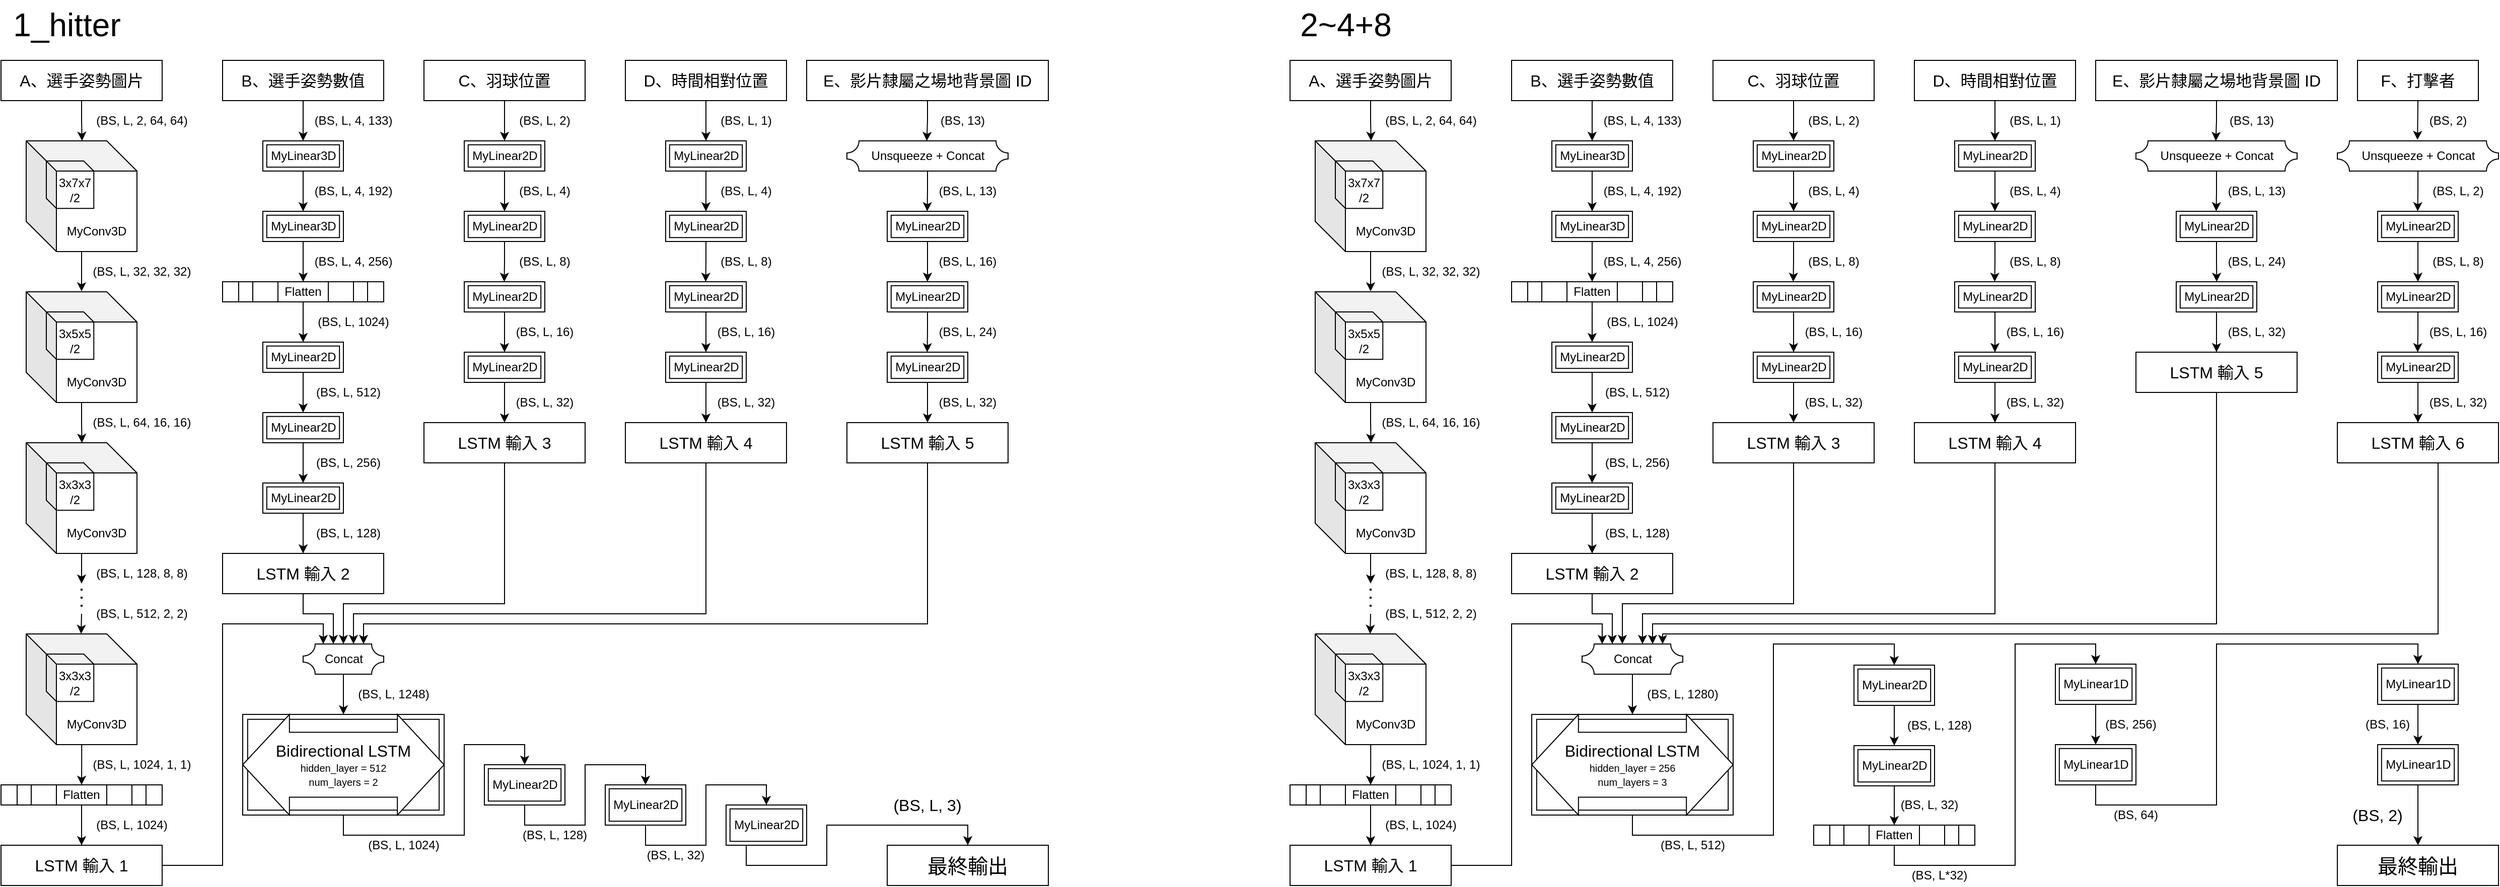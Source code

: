 <mxfile version="21.3.2" type="device">
  <diagram name="第 1 页" id="AAIbbBE09UoscTasDENH">
    <mxGraphModel dx="4883" dy="2626" grid="1" gridSize="10" guides="1" tooltips="1" connect="1" arrows="1" fold="1" page="1" pageScale="1" pageWidth="3300" pageHeight="2339" math="0" shadow="0">
      <root>
        <mxCell id="0" />
        <mxCell id="1" parent="0" />
        <mxCell id="yr8e942zL7QeflEU48sZ-98" style="edgeStyle=orthogonalEdgeStyle;rounded=0;orthogonalLoop=1;jettySize=auto;html=1;entryX=0.5;entryY=0;entryDx=0;entryDy=0;entryPerimeter=0;" edge="1" parent="1" source="yr8e942zL7QeflEU48sZ-3" target="yr8e942zL7QeflEU48sZ-93">
          <mxGeometry relative="1" as="geometry" />
        </mxCell>
        <mxCell id="yr8e942zL7QeflEU48sZ-3" value="B、選手姿勢數值" style="rounded=0;whiteSpace=wrap;html=1;fontSize=16;" vertex="1" parent="1">
          <mxGeometry x="620" y="700" width="160" height="40" as="geometry" />
        </mxCell>
        <mxCell id="yr8e942zL7QeflEU48sZ-30" style="edgeStyle=orthogonalEdgeStyle;rounded=0;orthogonalLoop=1;jettySize=auto;html=1;entryX=0.504;entryY=-0.001;entryDx=0;entryDy=0;entryPerimeter=0;" edge="1" parent="1" source="yr8e942zL7QeflEU48sZ-6" target="yr8e942zL7QeflEU48sZ-10">
          <mxGeometry relative="1" as="geometry" />
        </mxCell>
        <mxCell id="yr8e942zL7QeflEU48sZ-6" value="A、選手姿勢圖片" style="rounded=0;whiteSpace=wrap;html=1;fontSize=16;" vertex="1" parent="1">
          <mxGeometry x="400" y="700" width="160" height="40" as="geometry" />
        </mxCell>
        <mxCell id="yr8e942zL7QeflEU48sZ-12" value="" style="group" vertex="1" connectable="0" parent="1">
          <mxGeometry x="425" y="780" width="110" height="110" as="geometry" />
        </mxCell>
        <mxCell id="yr8e942zL7QeflEU48sZ-10" value="" style="shape=cube;whiteSpace=wrap;html=1;boundedLbl=1;backgroundOutline=1;darkOpacity=0.05;darkOpacity2=0.1;size=30;movable=1;resizable=1;rotatable=1;deletable=1;editable=1;locked=0;connectable=1;" vertex="1" parent="yr8e942zL7QeflEU48sZ-12">
          <mxGeometry width="110.0" height="110.0" as="geometry" />
        </mxCell>
        <mxCell id="yr8e942zL7QeflEU48sZ-11" value="3x7x7&lt;br&gt;/2" style="shape=cube;whiteSpace=wrap;html=1;boundedLbl=1;backgroundOutline=1;darkOpacity=0.05;darkOpacity2=0.1;size=10;movable=1;resizable=1;rotatable=1;deletable=1;editable=1;locked=0;connectable=1;" vertex="1" parent="yr8e942zL7QeflEU48sZ-12">
          <mxGeometry x="19.999" y="19.999" width="47.143" height="47.143" as="geometry" />
        </mxCell>
        <mxCell id="yr8e942zL7QeflEU48sZ-33" value="MyConv3D" style="text;html=1;align=center;verticalAlign=middle;whiteSpace=wrap;rounded=0;" vertex="1" parent="yr8e942zL7QeflEU48sZ-12">
          <mxGeometry x="45" y="80" width="50" height="20" as="geometry" />
        </mxCell>
        <mxCell id="yr8e942zL7QeflEU48sZ-14" value="" style="group" vertex="1" connectable="0" parent="1">
          <mxGeometry x="425" y="930" width="110" height="110" as="geometry" />
        </mxCell>
        <mxCell id="yr8e942zL7QeflEU48sZ-15" value="" style="shape=cube;whiteSpace=wrap;html=1;boundedLbl=1;backgroundOutline=1;darkOpacity=0.05;darkOpacity2=0.1;size=30;movable=1;resizable=1;rotatable=1;deletable=1;editable=1;locked=0;connectable=1;" vertex="1" parent="yr8e942zL7QeflEU48sZ-14">
          <mxGeometry width="110.0" height="110.0" as="geometry" />
        </mxCell>
        <mxCell id="yr8e942zL7QeflEU48sZ-16" value="3x5x5&lt;br&gt;/2" style="shape=cube;whiteSpace=wrap;html=1;boundedLbl=1;backgroundOutline=1;darkOpacity=0.05;darkOpacity2=0.1;size=10;movable=1;resizable=1;rotatable=1;deletable=1;editable=1;locked=0;connectable=1;" vertex="1" parent="yr8e942zL7QeflEU48sZ-14">
          <mxGeometry x="19.999" y="19.999" width="47.143" height="47.143" as="geometry" />
        </mxCell>
        <mxCell id="yr8e942zL7QeflEU48sZ-34" value="MyConv3D" style="text;html=1;align=center;verticalAlign=middle;whiteSpace=wrap;rounded=0;" vertex="1" parent="yr8e942zL7QeflEU48sZ-14">
          <mxGeometry x="45" y="80" width="50" height="20" as="geometry" />
        </mxCell>
        <mxCell id="yr8e942zL7QeflEU48sZ-18" value="(BS, L, 2, 64, 64)" style="text;html=1;align=center;verticalAlign=middle;whiteSpace=wrap;rounded=0;" vertex="1" parent="1">
          <mxGeometry x="490" y="750" width="100" height="20" as="geometry" />
        </mxCell>
        <mxCell id="yr8e942zL7QeflEU48sZ-23" style="edgeStyle=orthogonalEdgeStyle;rounded=0;orthogonalLoop=1;jettySize=auto;html=1;entryX=0.5;entryY=-0.004;entryDx=0;entryDy=0;entryPerimeter=0;" edge="1" parent="1" source="yr8e942zL7QeflEU48sZ-10" target="yr8e942zL7QeflEU48sZ-15">
          <mxGeometry relative="1" as="geometry" />
        </mxCell>
        <mxCell id="yr8e942zL7QeflEU48sZ-24" value="(BS, L, 32, 32, 32)" style="text;html=1;align=center;verticalAlign=middle;whiteSpace=wrap;rounded=0;" vertex="1" parent="1">
          <mxGeometry x="490" y="900" width="100" height="20" as="geometry" />
        </mxCell>
        <mxCell id="yr8e942zL7QeflEU48sZ-25" value="" style="group" vertex="1" connectable="0" parent="1">
          <mxGeometry x="425" y="1080" width="110" height="110" as="geometry" />
        </mxCell>
        <mxCell id="yr8e942zL7QeflEU48sZ-26" value="" style="shape=cube;whiteSpace=wrap;html=1;boundedLbl=1;backgroundOutline=1;darkOpacity=0.05;darkOpacity2=0.1;size=30;movable=1;resizable=1;rotatable=1;deletable=1;editable=1;locked=0;connectable=1;" vertex="1" parent="yr8e942zL7QeflEU48sZ-25">
          <mxGeometry width="110.0" height="110.0" as="geometry" />
        </mxCell>
        <mxCell id="yr8e942zL7QeflEU48sZ-27" value="3x3x3&lt;br&gt;/2" style="shape=cube;whiteSpace=wrap;html=1;boundedLbl=1;backgroundOutline=1;darkOpacity=0.05;darkOpacity2=0.1;size=10;movable=1;resizable=1;rotatable=1;deletable=1;editable=1;locked=0;connectable=1;" vertex="1" parent="yr8e942zL7QeflEU48sZ-25">
          <mxGeometry x="19.999" y="19.999" width="47.143" height="47.143" as="geometry" />
        </mxCell>
        <mxCell id="yr8e942zL7QeflEU48sZ-35" value="MyConv3D" style="text;html=1;align=center;verticalAlign=middle;whiteSpace=wrap;rounded=0;" vertex="1" parent="yr8e942zL7QeflEU48sZ-25">
          <mxGeometry x="45" y="80" width="50" height="20" as="geometry" />
        </mxCell>
        <mxCell id="yr8e942zL7QeflEU48sZ-28" style="edgeStyle=orthogonalEdgeStyle;rounded=0;orthogonalLoop=1;jettySize=auto;html=1;entryX=0.503;entryY=0.001;entryDx=0;entryDy=0;entryPerimeter=0;" edge="1" parent="1" source="yr8e942zL7QeflEU48sZ-15" target="yr8e942zL7QeflEU48sZ-26">
          <mxGeometry relative="1" as="geometry" />
        </mxCell>
        <mxCell id="yr8e942zL7QeflEU48sZ-29" value="(BS, L, 64, 16, 16)" style="text;html=1;strokeColor=none;fillColor=none;align=center;verticalAlign=middle;whiteSpace=wrap;rounded=0;" vertex="1" parent="1">
          <mxGeometry x="490" y="1050" width="100" height="20" as="geometry" />
        </mxCell>
        <mxCell id="yr8e942zL7QeflEU48sZ-41" style="edgeStyle=orthogonalEdgeStyle;rounded=0;orthogonalLoop=1;jettySize=auto;html=1;" edge="1" parent="1" source="yr8e942zL7QeflEU48sZ-26">
          <mxGeometry relative="1" as="geometry">
            <mxPoint x="480" y="1220" as="targetPoint" />
          </mxGeometry>
        </mxCell>
        <mxCell id="yr8e942zL7QeflEU48sZ-42" value="(BS, L, 128, 8, 8)" style="text;html=1;strokeColor=none;fillColor=none;align=center;verticalAlign=middle;whiteSpace=wrap;rounded=0;" vertex="1" parent="1">
          <mxGeometry x="490" y="1200" width="100" height="20" as="geometry" />
        </mxCell>
        <mxCell id="yr8e942zL7QeflEU48sZ-43" value="" style="group" vertex="1" connectable="0" parent="1">
          <mxGeometry x="425" y="1270" width="110" height="110" as="geometry" />
        </mxCell>
        <mxCell id="yr8e942zL7QeflEU48sZ-44" value="" style="shape=cube;whiteSpace=wrap;html=1;boundedLbl=1;backgroundOutline=1;darkOpacity=0.05;darkOpacity2=0.1;size=30;movable=1;resizable=1;rotatable=1;deletable=1;editable=1;locked=0;connectable=1;" vertex="1" parent="yr8e942zL7QeflEU48sZ-43">
          <mxGeometry width="110.0" height="110.0" as="geometry" />
        </mxCell>
        <mxCell id="yr8e942zL7QeflEU48sZ-45" value="3x3x3&lt;br&gt;/2" style="shape=cube;whiteSpace=wrap;html=1;boundedLbl=1;backgroundOutline=1;darkOpacity=0.05;darkOpacity2=0.1;size=10;movable=1;resizable=1;rotatable=1;deletable=1;editable=1;locked=0;connectable=1;" vertex="1" parent="yr8e942zL7QeflEU48sZ-43">
          <mxGeometry x="19.999" y="19.999" width="47.143" height="47.143" as="geometry" />
        </mxCell>
        <mxCell id="yr8e942zL7QeflEU48sZ-46" value="MyConv3D" style="text;html=1;align=center;verticalAlign=middle;whiteSpace=wrap;rounded=0;" vertex="1" parent="yr8e942zL7QeflEU48sZ-43">
          <mxGeometry x="45" y="80" width="50" height="20" as="geometry" />
        </mxCell>
        <mxCell id="yr8e942zL7QeflEU48sZ-47" style="edgeStyle=orthogonalEdgeStyle;rounded=0;orthogonalLoop=1;jettySize=auto;html=1;entryX=0.496;entryY=-0.001;entryDx=0;entryDy=0;entryPerimeter=0;" edge="1" parent="1" target="yr8e942zL7QeflEU48sZ-44">
          <mxGeometry relative="1" as="geometry">
            <mxPoint x="480" y="1250" as="sourcePoint" />
          </mxGeometry>
        </mxCell>
        <mxCell id="yr8e942zL7QeflEU48sZ-48" value="(BS, L, 512, 2, 2)" style="text;html=1;strokeColor=none;fillColor=none;align=center;verticalAlign=middle;whiteSpace=wrap;rounded=0;" vertex="1" parent="1">
          <mxGeometry x="490" y="1240" width="100" height="20" as="geometry" />
        </mxCell>
        <mxCell id="yr8e942zL7QeflEU48sZ-254" style="edgeStyle=orthogonalEdgeStyle;rounded=0;orthogonalLoop=1;jettySize=auto;html=1;" edge="1" parent="1" source="yr8e942zL7QeflEU48sZ-49" target="yr8e942zL7QeflEU48sZ-253">
          <mxGeometry relative="1" as="geometry">
            <Array as="points">
              <mxPoint x="620" y="1500" />
              <mxPoint x="620" y="1260" />
              <mxPoint x="720" y="1260" />
            </Array>
          </mxGeometry>
        </mxCell>
        <mxCell id="yr8e942zL7QeflEU48sZ-49" value="LSTM 輸入 1" style="rounded=0;whiteSpace=wrap;html=1;fontSize=16;" vertex="1" parent="1">
          <mxGeometry x="400" y="1480" width="160" height="40" as="geometry" />
        </mxCell>
        <mxCell id="yr8e942zL7QeflEU48sZ-52" value="" style="endArrow=none;dashed=1;html=1;dashPattern=1 3;strokeWidth=2;rounded=0;" edge="1" parent="1">
          <mxGeometry width="50" height="50" relative="1" as="geometry">
            <mxPoint x="480" y="1243" as="sourcePoint" />
            <mxPoint x="480" y="1225" as="targetPoint" />
          </mxGeometry>
        </mxCell>
        <mxCell id="yr8e942zL7QeflEU48sZ-58" value="" style="group" vertex="1" connectable="0" parent="1">
          <mxGeometry x="400" y="1420" width="160" height="20" as="geometry" />
        </mxCell>
        <mxCell id="yr8e942zL7QeflEU48sZ-54" value="" style="shape=process;whiteSpace=wrap;html=1;backgroundOutline=1;movable=1;resizable=1;rotatable=1;deletable=1;editable=1;locked=0;connectable=1;" vertex="1" parent="yr8e942zL7QeflEU48sZ-58">
          <mxGeometry width="160" height="20" as="geometry" />
        </mxCell>
        <mxCell id="yr8e942zL7QeflEU48sZ-53" value="Flatten" style="shape=process;whiteSpace=wrap;html=1;backgroundOutline=1;size=0.25;movable=1;resizable=1;rotatable=1;deletable=1;editable=1;locked=0;connectable=1;" vertex="1" parent="yr8e942zL7QeflEU48sZ-58">
          <mxGeometry x="30" width="100" height="20" as="geometry" />
        </mxCell>
        <mxCell id="yr8e942zL7QeflEU48sZ-59" style="edgeStyle=orthogonalEdgeStyle;rounded=0;orthogonalLoop=1;jettySize=auto;html=1;exitX=0.501;exitY=0.999;exitDx=0;exitDy=0;exitPerimeter=0;entryX=0.5;entryY=0;entryDx=0;entryDy=0;" edge="1" parent="1" source="yr8e942zL7QeflEU48sZ-44" target="yr8e942zL7QeflEU48sZ-53">
          <mxGeometry relative="1" as="geometry" />
        </mxCell>
        <mxCell id="yr8e942zL7QeflEU48sZ-60" value="(BS, L, 1024, 1, 1)" style="text;html=1;strokeColor=none;fillColor=none;align=center;verticalAlign=middle;whiteSpace=wrap;rounded=0;" vertex="1" parent="1">
          <mxGeometry x="490" y="1390" width="100" height="20" as="geometry" />
        </mxCell>
        <mxCell id="yr8e942zL7QeflEU48sZ-61" style="edgeStyle=orthogonalEdgeStyle;rounded=0;orthogonalLoop=1;jettySize=auto;html=1;exitX=0.5;exitY=1;exitDx=0;exitDy=0;entryX=0.5;entryY=0;entryDx=0;entryDy=0;" edge="1" parent="1" source="yr8e942zL7QeflEU48sZ-53" target="yr8e942zL7QeflEU48sZ-49">
          <mxGeometry relative="1" as="geometry" />
        </mxCell>
        <mxCell id="yr8e942zL7QeflEU48sZ-62" value="(BS, L, 1024)" style="text;html=1;strokeColor=none;fillColor=none;align=center;verticalAlign=middle;whiteSpace=wrap;rounded=0;" vertex="1" parent="1">
          <mxGeometry x="490" y="1450" width="80" height="20" as="geometry" />
        </mxCell>
        <mxCell id="yr8e942zL7QeflEU48sZ-75" value="(BS, L, 4, 133)" style="text;html=1;align=center;verticalAlign=middle;whiteSpace=wrap;rounded=0;" vertex="1" parent="1">
          <mxGeometry x="710" y="750" width="80" height="20" as="geometry" />
        </mxCell>
        <mxCell id="yr8e942zL7QeflEU48sZ-76" value="(BS, L, 4, 192)" style="text;html=1;align=center;verticalAlign=middle;whiteSpace=wrap;rounded=0;" vertex="1" parent="1">
          <mxGeometry x="710" y="820" width="80" height="20" as="geometry" />
        </mxCell>
        <mxCell id="yr8e942zL7QeflEU48sZ-81" value="(BS, L, 4, 256)" style="text;html=1;align=center;verticalAlign=middle;whiteSpace=wrap;rounded=0;" vertex="1" parent="1">
          <mxGeometry x="710" y="890" width="80" height="20" as="geometry" />
        </mxCell>
        <mxCell id="yr8e942zL7QeflEU48sZ-82" value="" style="group" vertex="1" connectable="0" parent="1">
          <mxGeometry x="620" y="920" width="160" height="20" as="geometry" />
        </mxCell>
        <mxCell id="yr8e942zL7QeflEU48sZ-83" value="" style="shape=process;whiteSpace=wrap;html=1;backgroundOutline=1;movable=1;resizable=1;rotatable=1;deletable=1;editable=1;locked=0;connectable=1;" vertex="1" parent="yr8e942zL7QeflEU48sZ-82">
          <mxGeometry width="160" height="20" as="geometry" />
        </mxCell>
        <mxCell id="yr8e942zL7QeflEU48sZ-84" value="Flatten" style="shape=process;whiteSpace=wrap;html=1;backgroundOutline=1;size=0.25;movable=1;resizable=1;rotatable=1;deletable=1;editable=1;locked=0;connectable=1;" vertex="1" parent="yr8e942zL7QeflEU48sZ-82">
          <mxGeometry x="30" width="100" height="20" as="geometry" />
        </mxCell>
        <mxCell id="yr8e942zL7QeflEU48sZ-96" value="" style="group" vertex="1" connectable="0" parent="1">
          <mxGeometry x="640" y="780" width="120" height="30" as="geometry" />
        </mxCell>
        <mxCell id="yr8e942zL7QeflEU48sZ-93" value="" style="verticalLabelPosition=bottom;verticalAlign=top;html=1;shape=mxgraph.basic.frame;dx=3.9;whiteSpace=wrap;" vertex="1" parent="yr8e942zL7QeflEU48sZ-96">
          <mxGeometry x="20" width="80" height="30" as="geometry" />
        </mxCell>
        <mxCell id="yr8e942zL7QeflEU48sZ-94" value="MyLinear3D" style="text;html=1;align=center;verticalAlign=middle;resizable=0;points=[];autosize=1;strokeColor=none;fillColor=none;" vertex="1" parent="yr8e942zL7QeflEU48sZ-96">
          <mxGeometry x="15" width="90" height="30" as="geometry" />
        </mxCell>
        <mxCell id="yr8e942zL7QeflEU48sZ-99" value="" style="group" vertex="1" connectable="0" parent="1">
          <mxGeometry x="640" y="850" width="120" height="30" as="geometry" />
        </mxCell>
        <mxCell id="yr8e942zL7QeflEU48sZ-100" value="" style="verticalLabelPosition=bottom;verticalAlign=top;html=1;shape=mxgraph.basic.frame;dx=3.9;whiteSpace=wrap;" vertex="1" parent="yr8e942zL7QeflEU48sZ-99">
          <mxGeometry x="20" width="80" height="30" as="geometry" />
        </mxCell>
        <mxCell id="yr8e942zL7QeflEU48sZ-101" value="MyLinear3D" style="text;html=1;align=center;verticalAlign=middle;resizable=0;points=[];autosize=1;strokeColor=none;fillColor=none;" vertex="1" parent="yr8e942zL7QeflEU48sZ-99">
          <mxGeometry x="15" width="90" height="30" as="geometry" />
        </mxCell>
        <mxCell id="yr8e942zL7QeflEU48sZ-102" style="edgeStyle=orthogonalEdgeStyle;rounded=0;orthogonalLoop=1;jettySize=auto;html=1;entryX=0.5;entryY=0;entryDx=0;entryDy=0;entryPerimeter=0;" edge="1" parent="1" source="yr8e942zL7QeflEU48sZ-94" target="yr8e942zL7QeflEU48sZ-100">
          <mxGeometry relative="1" as="geometry" />
        </mxCell>
        <mxCell id="yr8e942zL7QeflEU48sZ-107" value="" style="group" vertex="1" connectable="0" parent="1">
          <mxGeometry x="640" y="980" width="120" height="30" as="geometry" />
        </mxCell>
        <mxCell id="yr8e942zL7QeflEU48sZ-108" value="" style="verticalLabelPosition=bottom;verticalAlign=top;html=1;shape=mxgraph.basic.frame;dx=3.9;whiteSpace=wrap;" vertex="1" parent="yr8e942zL7QeflEU48sZ-107">
          <mxGeometry x="20" width="80" height="30" as="geometry" />
        </mxCell>
        <mxCell id="yr8e942zL7QeflEU48sZ-109" value="MyLinear2D" style="text;html=1;align=center;verticalAlign=middle;resizable=0;points=[];autosize=1;strokeColor=none;fillColor=none;" vertex="1" parent="yr8e942zL7QeflEU48sZ-107">
          <mxGeometry x="15" width="90" height="30" as="geometry" />
        </mxCell>
        <mxCell id="yr8e942zL7QeflEU48sZ-110" style="edgeStyle=orthogonalEdgeStyle;rounded=0;orthogonalLoop=1;jettySize=auto;html=1;entryX=0.5;entryY=0;entryDx=0;entryDy=0;" edge="1" parent="1" source="yr8e942zL7QeflEU48sZ-101" target="yr8e942zL7QeflEU48sZ-84">
          <mxGeometry relative="1" as="geometry" />
        </mxCell>
        <mxCell id="yr8e942zL7QeflEU48sZ-111" style="edgeStyle=orthogonalEdgeStyle;rounded=0;orthogonalLoop=1;jettySize=auto;html=1;entryX=0.5;entryY=0;entryDx=0;entryDy=0;entryPerimeter=0;" edge="1" parent="1" source="yr8e942zL7QeflEU48sZ-84" target="yr8e942zL7QeflEU48sZ-108">
          <mxGeometry relative="1" as="geometry" />
        </mxCell>
        <mxCell id="yr8e942zL7QeflEU48sZ-112" value="(BS, L, 1024)" style="text;html=1;align=center;verticalAlign=middle;whiteSpace=wrap;rounded=0;" vertex="1" parent="1">
          <mxGeometry x="710" y="950" width="80" height="20" as="geometry" />
        </mxCell>
        <mxCell id="yr8e942zL7QeflEU48sZ-113" value="" style="group" vertex="1" connectable="0" parent="1">
          <mxGeometry x="640" y="1050" width="120" height="30" as="geometry" />
        </mxCell>
        <mxCell id="yr8e942zL7QeflEU48sZ-114" value="" style="verticalLabelPosition=bottom;verticalAlign=top;html=1;shape=mxgraph.basic.frame;dx=3.9;whiteSpace=wrap;" vertex="1" parent="yr8e942zL7QeflEU48sZ-113">
          <mxGeometry x="20" width="80" height="30" as="geometry" />
        </mxCell>
        <mxCell id="yr8e942zL7QeflEU48sZ-115" value="MyLinear2D" style="text;html=1;align=center;verticalAlign=middle;resizable=0;points=[];autosize=1;strokeColor=none;fillColor=none;" vertex="1" parent="yr8e942zL7QeflEU48sZ-113">
          <mxGeometry x="15" width="90" height="30" as="geometry" />
        </mxCell>
        <mxCell id="yr8e942zL7QeflEU48sZ-116" style="edgeStyle=orthogonalEdgeStyle;rounded=0;orthogonalLoop=1;jettySize=auto;html=1;entryX=0.5;entryY=0;entryDx=0;entryDy=0;entryPerimeter=0;" edge="1" parent="1" source="yr8e942zL7QeflEU48sZ-109" target="yr8e942zL7QeflEU48sZ-114">
          <mxGeometry relative="1" as="geometry" />
        </mxCell>
        <mxCell id="yr8e942zL7QeflEU48sZ-117" value="(BS, L, 512)" style="text;html=1;align=center;verticalAlign=middle;whiteSpace=wrap;rounded=0;" vertex="1" parent="1">
          <mxGeometry x="710" y="1020" width="70" height="20" as="geometry" />
        </mxCell>
        <mxCell id="yr8e942zL7QeflEU48sZ-118" value="" style="group" vertex="1" connectable="0" parent="1">
          <mxGeometry x="640" y="1120" width="120" height="30" as="geometry" />
        </mxCell>
        <mxCell id="yr8e942zL7QeflEU48sZ-119" value="" style="verticalLabelPosition=bottom;verticalAlign=top;html=1;shape=mxgraph.basic.frame;dx=3.9;whiteSpace=wrap;" vertex="1" parent="yr8e942zL7QeflEU48sZ-118">
          <mxGeometry x="20" width="80" height="30" as="geometry" />
        </mxCell>
        <mxCell id="yr8e942zL7QeflEU48sZ-120" value="MyLinear2D" style="text;html=1;align=center;verticalAlign=middle;resizable=0;points=[];autosize=1;strokeColor=none;fillColor=none;" vertex="1" parent="yr8e942zL7QeflEU48sZ-118">
          <mxGeometry x="15" width="90" height="30" as="geometry" />
        </mxCell>
        <mxCell id="yr8e942zL7QeflEU48sZ-121" style="edgeStyle=orthogonalEdgeStyle;rounded=0;orthogonalLoop=1;jettySize=auto;html=1;entryX=0.5;entryY=0;entryDx=0;entryDy=0;entryPerimeter=0;" edge="1" parent="1" source="yr8e942zL7QeflEU48sZ-115" target="yr8e942zL7QeflEU48sZ-119">
          <mxGeometry relative="1" as="geometry" />
        </mxCell>
        <mxCell id="yr8e942zL7QeflEU48sZ-122" value="(BS, L, 256)" style="text;html=1;align=center;verticalAlign=middle;whiteSpace=wrap;rounded=0;" vertex="1" parent="1">
          <mxGeometry x="710" y="1090" width="70" height="20" as="geometry" />
        </mxCell>
        <mxCell id="yr8e942zL7QeflEU48sZ-255" style="edgeStyle=orthogonalEdgeStyle;rounded=0;orthogonalLoop=1;jettySize=auto;html=1;exitX=0.5;exitY=1;exitDx=0;exitDy=0;" edge="1" parent="1" source="yr8e942zL7QeflEU48sZ-123" target="yr8e942zL7QeflEU48sZ-253">
          <mxGeometry relative="1" as="geometry">
            <Array as="points">
              <mxPoint x="700" y="1250" />
              <mxPoint x="730" y="1250" />
            </Array>
          </mxGeometry>
        </mxCell>
        <mxCell id="yr8e942zL7QeflEU48sZ-123" value="LSTM 輸入 2" style="rounded=0;whiteSpace=wrap;html=1;fontSize=16;" vertex="1" parent="1">
          <mxGeometry x="620" y="1190" width="160" height="40" as="geometry" />
        </mxCell>
        <mxCell id="yr8e942zL7QeflEU48sZ-124" style="edgeStyle=orthogonalEdgeStyle;rounded=0;orthogonalLoop=1;jettySize=auto;html=1;entryX=0.5;entryY=0;entryDx=0;entryDy=0;" edge="1" parent="1" source="yr8e942zL7QeflEU48sZ-120" target="yr8e942zL7QeflEU48sZ-123">
          <mxGeometry relative="1" as="geometry" />
        </mxCell>
        <mxCell id="yr8e942zL7QeflEU48sZ-125" value="(BS, L, 128)" style="text;html=1;align=center;verticalAlign=middle;whiteSpace=wrap;rounded=0;" vertex="1" parent="1">
          <mxGeometry x="710" y="1160" width="70" height="20" as="geometry" />
        </mxCell>
        <mxCell id="yr8e942zL7QeflEU48sZ-126" style="edgeStyle=orthogonalEdgeStyle;rounded=0;orthogonalLoop=1;jettySize=auto;html=1;entryX=0.5;entryY=0;entryDx=0;entryDy=0;entryPerimeter=0;" edge="1" parent="1" source="yr8e942zL7QeflEU48sZ-127" target="yr8e942zL7QeflEU48sZ-135">
          <mxGeometry relative="1" as="geometry" />
        </mxCell>
        <mxCell id="yr8e942zL7QeflEU48sZ-127" value="C、羽球位置" style="rounded=0;whiteSpace=wrap;html=1;fontSize=16;" vertex="1" parent="1">
          <mxGeometry x="820" y="700" width="160" height="40" as="geometry" />
        </mxCell>
        <mxCell id="yr8e942zL7QeflEU48sZ-128" value="(BS, L, 2)" style="text;html=1;align=center;verticalAlign=middle;whiteSpace=wrap;rounded=0;" vertex="1" parent="1">
          <mxGeometry x="910" y="750" width="60" height="20" as="geometry" />
        </mxCell>
        <mxCell id="yr8e942zL7QeflEU48sZ-129" value="(BS, L, 4)" style="text;html=1;align=center;verticalAlign=middle;whiteSpace=wrap;rounded=0;" vertex="1" parent="1">
          <mxGeometry x="910" y="820" width="60" height="20" as="geometry" />
        </mxCell>
        <mxCell id="yr8e942zL7QeflEU48sZ-130" value="(BS, L, 8)" style="text;html=1;align=center;verticalAlign=middle;whiteSpace=wrap;rounded=0;" vertex="1" parent="1">
          <mxGeometry x="910" y="890" width="60" height="20" as="geometry" />
        </mxCell>
        <mxCell id="yr8e942zL7QeflEU48sZ-134" value="" style="group" vertex="1" connectable="0" parent="1">
          <mxGeometry x="840" y="780" width="120" height="30" as="geometry" />
        </mxCell>
        <mxCell id="yr8e942zL7QeflEU48sZ-135" value="" style="verticalLabelPosition=bottom;verticalAlign=top;html=1;shape=mxgraph.basic.frame;dx=3.9;whiteSpace=wrap;" vertex="1" parent="yr8e942zL7QeflEU48sZ-134">
          <mxGeometry x="20" width="80" height="30" as="geometry" />
        </mxCell>
        <mxCell id="yr8e942zL7QeflEU48sZ-136" value="MyLinear2D" style="text;html=1;align=center;verticalAlign=middle;resizable=0;points=[];autosize=1;strokeColor=none;fillColor=none;" vertex="1" parent="yr8e942zL7QeflEU48sZ-134">
          <mxGeometry x="15" width="90" height="30" as="geometry" />
        </mxCell>
        <mxCell id="yr8e942zL7QeflEU48sZ-137" value="" style="group" vertex="1" connectable="0" parent="1">
          <mxGeometry x="840" y="850" width="120" height="30" as="geometry" />
        </mxCell>
        <mxCell id="yr8e942zL7QeflEU48sZ-138" value="" style="verticalLabelPosition=bottom;verticalAlign=top;html=1;shape=mxgraph.basic.frame;dx=3.9;whiteSpace=wrap;" vertex="1" parent="yr8e942zL7QeflEU48sZ-137">
          <mxGeometry x="20" width="80" height="30" as="geometry" />
        </mxCell>
        <mxCell id="yr8e942zL7QeflEU48sZ-139" value="MyLinear2D" style="text;html=1;align=center;verticalAlign=middle;resizable=0;points=[];autosize=1;strokeColor=none;fillColor=none;" vertex="1" parent="yr8e942zL7QeflEU48sZ-137">
          <mxGeometry x="15" width="90" height="30" as="geometry" />
        </mxCell>
        <mxCell id="yr8e942zL7QeflEU48sZ-140" style="edgeStyle=orthogonalEdgeStyle;rounded=0;orthogonalLoop=1;jettySize=auto;html=1;entryX=0.5;entryY=0;entryDx=0;entryDy=0;entryPerimeter=0;" edge="1" parent="1" source="yr8e942zL7QeflEU48sZ-136" target="yr8e942zL7QeflEU48sZ-138">
          <mxGeometry relative="1" as="geometry" />
        </mxCell>
        <mxCell id="yr8e942zL7QeflEU48sZ-144" style="edgeStyle=orthogonalEdgeStyle;rounded=0;orthogonalLoop=1;jettySize=auto;html=1;entryX=0.497;entryY=0.002;entryDx=0;entryDy=0;entryPerimeter=0;" edge="1" parent="1" source="yr8e942zL7QeflEU48sZ-139" target="yr8e942zL7QeflEU48sZ-162">
          <mxGeometry relative="1" as="geometry">
            <mxPoint x="900" y="920" as="targetPoint" />
          </mxGeometry>
        </mxCell>
        <mxCell id="yr8e942zL7QeflEU48sZ-256" style="edgeStyle=orthogonalEdgeStyle;rounded=0;orthogonalLoop=1;jettySize=auto;html=1;" edge="1" parent="1" source="yr8e942zL7QeflEU48sZ-157" target="yr8e942zL7QeflEU48sZ-253">
          <mxGeometry relative="1" as="geometry">
            <Array as="points">
              <mxPoint x="900" y="1240" />
              <mxPoint x="740" y="1240" />
            </Array>
          </mxGeometry>
        </mxCell>
        <mxCell id="yr8e942zL7QeflEU48sZ-157" value="LSTM 輸入 3" style="rounded=0;whiteSpace=wrap;html=1;fontSize=16;" vertex="1" parent="1">
          <mxGeometry x="820" y="1060" width="160" height="40" as="geometry" />
        </mxCell>
        <mxCell id="yr8e942zL7QeflEU48sZ-160" value="" style="group" vertex="1" connectable="0" parent="1">
          <mxGeometry x="840" y="920" width="120" height="30" as="geometry" />
        </mxCell>
        <mxCell id="yr8e942zL7QeflEU48sZ-161" value="" style="verticalLabelPosition=bottom;verticalAlign=top;html=1;shape=mxgraph.basic.frame;dx=3.9;whiteSpace=wrap;" vertex="1" parent="yr8e942zL7QeflEU48sZ-160">
          <mxGeometry x="20" width="80" height="30" as="geometry" />
        </mxCell>
        <mxCell id="yr8e942zL7QeflEU48sZ-162" value="MyLinear2D" style="text;html=1;align=center;verticalAlign=middle;resizable=0;points=[];autosize=1;strokeColor=none;fillColor=none;" vertex="1" parent="yr8e942zL7QeflEU48sZ-160">
          <mxGeometry x="15" width="90" height="30" as="geometry" />
        </mxCell>
        <mxCell id="yr8e942zL7QeflEU48sZ-164" value="" style="group" vertex="1" connectable="0" parent="1">
          <mxGeometry x="840" y="990" width="120" height="30" as="geometry" />
        </mxCell>
        <mxCell id="yr8e942zL7QeflEU48sZ-165" value="" style="verticalLabelPosition=bottom;verticalAlign=top;html=1;shape=mxgraph.basic.frame;dx=3.9;whiteSpace=wrap;" vertex="1" parent="yr8e942zL7QeflEU48sZ-164">
          <mxGeometry x="20" width="80" height="30" as="geometry" />
        </mxCell>
        <mxCell id="yr8e942zL7QeflEU48sZ-166" value="MyLinear2D" style="text;html=1;align=center;verticalAlign=middle;resizable=0;points=[];autosize=1;strokeColor=none;fillColor=none;" vertex="1" parent="yr8e942zL7QeflEU48sZ-164">
          <mxGeometry x="15" width="90" height="30" as="geometry" />
        </mxCell>
        <mxCell id="yr8e942zL7QeflEU48sZ-167" style="edgeStyle=orthogonalEdgeStyle;rounded=0;orthogonalLoop=1;jettySize=auto;html=1;" edge="1" parent="1" source="yr8e942zL7QeflEU48sZ-162" target="yr8e942zL7QeflEU48sZ-166">
          <mxGeometry relative="1" as="geometry" />
        </mxCell>
        <mxCell id="yr8e942zL7QeflEU48sZ-168" style="edgeStyle=orthogonalEdgeStyle;rounded=0;orthogonalLoop=1;jettySize=auto;html=1;entryX=0.5;entryY=0;entryDx=0;entryDy=0;" edge="1" parent="1" source="yr8e942zL7QeflEU48sZ-166" target="yr8e942zL7QeflEU48sZ-157">
          <mxGeometry relative="1" as="geometry" />
        </mxCell>
        <mxCell id="yr8e942zL7QeflEU48sZ-169" value="(BS, L, 16)" style="text;html=1;align=center;verticalAlign=middle;whiteSpace=wrap;rounded=0;" vertex="1" parent="1">
          <mxGeometry x="910" y="960" width="60" height="20" as="geometry" />
        </mxCell>
        <mxCell id="yr8e942zL7QeflEU48sZ-170" value="(BS, L, 32)" style="text;html=1;align=center;verticalAlign=middle;whiteSpace=wrap;rounded=0;" vertex="1" parent="1">
          <mxGeometry x="910" y="1030" width="60" height="20" as="geometry" />
        </mxCell>
        <mxCell id="yr8e942zL7QeflEU48sZ-171" style="edgeStyle=orthogonalEdgeStyle;rounded=0;orthogonalLoop=1;jettySize=auto;html=1;entryX=0.5;entryY=0;entryDx=0;entryDy=0;entryPerimeter=0;" edge="1" parent="1" source="yr8e942zL7QeflEU48sZ-172" target="yr8e942zL7QeflEU48sZ-177">
          <mxGeometry relative="1" as="geometry" />
        </mxCell>
        <mxCell id="yr8e942zL7QeflEU48sZ-172" value="D、時間相對位置" style="rounded=0;whiteSpace=wrap;html=1;fontSize=16;" vertex="1" parent="1">
          <mxGeometry x="1020" y="700" width="160" height="40" as="geometry" />
        </mxCell>
        <mxCell id="yr8e942zL7QeflEU48sZ-173" value="(BS, L, 1)" style="text;html=1;align=center;verticalAlign=middle;whiteSpace=wrap;rounded=0;" vertex="1" parent="1">
          <mxGeometry x="1110" y="750" width="60" height="20" as="geometry" />
        </mxCell>
        <mxCell id="yr8e942zL7QeflEU48sZ-174" value="(BS, L, 4)" style="text;html=1;align=center;verticalAlign=middle;whiteSpace=wrap;rounded=0;" vertex="1" parent="1">
          <mxGeometry x="1110" y="820" width="60" height="20" as="geometry" />
        </mxCell>
        <mxCell id="yr8e942zL7QeflEU48sZ-175" value="(BS, L, 8)" style="text;html=1;align=center;verticalAlign=middle;whiteSpace=wrap;rounded=0;" vertex="1" parent="1">
          <mxGeometry x="1110" y="890" width="60" height="20" as="geometry" />
        </mxCell>
        <mxCell id="yr8e942zL7QeflEU48sZ-176" value="" style="group" vertex="1" connectable="0" parent="1">
          <mxGeometry x="1040" y="780" width="120" height="30" as="geometry" />
        </mxCell>
        <mxCell id="yr8e942zL7QeflEU48sZ-177" value="" style="verticalLabelPosition=bottom;verticalAlign=top;html=1;shape=mxgraph.basic.frame;dx=3.9;whiteSpace=wrap;" vertex="1" parent="yr8e942zL7QeflEU48sZ-176">
          <mxGeometry x="20" width="80" height="30" as="geometry" />
        </mxCell>
        <mxCell id="yr8e942zL7QeflEU48sZ-178" value="MyLinear2D" style="text;html=1;align=center;verticalAlign=middle;resizable=0;points=[];autosize=1;strokeColor=none;fillColor=none;" vertex="1" parent="yr8e942zL7QeflEU48sZ-176">
          <mxGeometry x="15" width="90" height="30" as="geometry" />
        </mxCell>
        <mxCell id="yr8e942zL7QeflEU48sZ-179" value="" style="group" vertex="1" connectable="0" parent="1">
          <mxGeometry x="1040" y="850" width="120" height="30" as="geometry" />
        </mxCell>
        <mxCell id="yr8e942zL7QeflEU48sZ-180" value="" style="verticalLabelPosition=bottom;verticalAlign=top;html=1;shape=mxgraph.basic.frame;dx=3.9;whiteSpace=wrap;" vertex="1" parent="yr8e942zL7QeflEU48sZ-179">
          <mxGeometry x="20" width="80" height="30" as="geometry" />
        </mxCell>
        <mxCell id="yr8e942zL7QeflEU48sZ-181" value="MyLinear2D" style="text;html=1;align=center;verticalAlign=middle;resizable=0;points=[];autosize=1;strokeColor=none;fillColor=none;" vertex="1" parent="yr8e942zL7QeflEU48sZ-179">
          <mxGeometry x="15" width="90" height="30" as="geometry" />
        </mxCell>
        <mxCell id="yr8e942zL7QeflEU48sZ-182" style="edgeStyle=orthogonalEdgeStyle;rounded=0;orthogonalLoop=1;jettySize=auto;html=1;entryX=0.5;entryY=0;entryDx=0;entryDy=0;entryPerimeter=0;" edge="1" parent="1" source="yr8e942zL7QeflEU48sZ-178" target="yr8e942zL7QeflEU48sZ-180">
          <mxGeometry relative="1" as="geometry" />
        </mxCell>
        <mxCell id="yr8e942zL7QeflEU48sZ-183" style="edgeStyle=orthogonalEdgeStyle;rounded=0;orthogonalLoop=1;jettySize=auto;html=1;entryX=0.497;entryY=0.002;entryDx=0;entryDy=0;entryPerimeter=0;" edge="1" parent="1" source="yr8e942zL7QeflEU48sZ-181" target="yr8e942zL7QeflEU48sZ-187">
          <mxGeometry relative="1" as="geometry">
            <mxPoint x="1100" y="920" as="targetPoint" />
          </mxGeometry>
        </mxCell>
        <mxCell id="yr8e942zL7QeflEU48sZ-278" style="edgeStyle=orthogonalEdgeStyle;rounded=0;orthogonalLoop=1;jettySize=auto;html=1;" edge="1" parent="1" source="yr8e942zL7QeflEU48sZ-184" target="yr8e942zL7QeflEU48sZ-253">
          <mxGeometry relative="1" as="geometry">
            <Array as="points">
              <mxPoint x="1100" y="1250" />
              <mxPoint x="750" y="1250" />
            </Array>
          </mxGeometry>
        </mxCell>
        <mxCell id="yr8e942zL7QeflEU48sZ-184" value="LSTM 輸入 4" style="rounded=0;whiteSpace=wrap;html=1;fontSize=16;" vertex="1" parent="1">
          <mxGeometry x="1020" y="1060" width="160" height="40" as="geometry" />
        </mxCell>
        <mxCell id="yr8e942zL7QeflEU48sZ-185" value="" style="group" vertex="1" connectable="0" parent="1">
          <mxGeometry x="1040" y="920" width="120" height="30" as="geometry" />
        </mxCell>
        <mxCell id="yr8e942zL7QeflEU48sZ-186" value="" style="verticalLabelPosition=bottom;verticalAlign=top;html=1;shape=mxgraph.basic.frame;dx=3.9;whiteSpace=wrap;" vertex="1" parent="yr8e942zL7QeflEU48sZ-185">
          <mxGeometry x="20" width="80" height="30" as="geometry" />
        </mxCell>
        <mxCell id="yr8e942zL7QeflEU48sZ-187" value="MyLinear2D" style="text;html=1;align=center;verticalAlign=middle;resizable=0;points=[];autosize=1;strokeColor=none;fillColor=none;" vertex="1" parent="yr8e942zL7QeflEU48sZ-185">
          <mxGeometry x="15" width="90" height="30" as="geometry" />
        </mxCell>
        <mxCell id="yr8e942zL7QeflEU48sZ-188" value="" style="group" vertex="1" connectable="0" parent="1">
          <mxGeometry x="1040" y="990" width="120" height="30" as="geometry" />
        </mxCell>
        <mxCell id="yr8e942zL7QeflEU48sZ-189" value="" style="verticalLabelPosition=bottom;verticalAlign=top;html=1;shape=mxgraph.basic.frame;dx=3.9;whiteSpace=wrap;" vertex="1" parent="yr8e942zL7QeflEU48sZ-188">
          <mxGeometry x="20" width="80" height="30" as="geometry" />
        </mxCell>
        <mxCell id="yr8e942zL7QeflEU48sZ-190" value="MyLinear2D" style="text;html=1;align=center;verticalAlign=middle;resizable=0;points=[];autosize=1;strokeColor=none;fillColor=none;" vertex="1" parent="yr8e942zL7QeflEU48sZ-188">
          <mxGeometry x="15" width="90" height="30" as="geometry" />
        </mxCell>
        <mxCell id="yr8e942zL7QeflEU48sZ-191" style="edgeStyle=orthogonalEdgeStyle;rounded=0;orthogonalLoop=1;jettySize=auto;html=1;" edge="1" parent="1" source="yr8e942zL7QeflEU48sZ-187" target="yr8e942zL7QeflEU48sZ-190">
          <mxGeometry relative="1" as="geometry" />
        </mxCell>
        <mxCell id="yr8e942zL7QeflEU48sZ-192" style="edgeStyle=orthogonalEdgeStyle;rounded=0;orthogonalLoop=1;jettySize=auto;html=1;entryX=0.5;entryY=0;entryDx=0;entryDy=0;" edge="1" parent="1" source="yr8e942zL7QeflEU48sZ-190" target="yr8e942zL7QeflEU48sZ-184">
          <mxGeometry relative="1" as="geometry" />
        </mxCell>
        <mxCell id="yr8e942zL7QeflEU48sZ-193" value="(BS, L, 16)" style="text;html=1;align=center;verticalAlign=middle;whiteSpace=wrap;rounded=0;" vertex="1" parent="1">
          <mxGeometry x="1110" y="960" width="60" height="20" as="geometry" />
        </mxCell>
        <mxCell id="yr8e942zL7QeflEU48sZ-194" value="(BS, L, 32)" style="text;html=1;align=center;verticalAlign=middle;whiteSpace=wrap;rounded=0;" vertex="1" parent="1">
          <mxGeometry x="1110" y="1030" width="60" height="20" as="geometry" />
        </mxCell>
        <mxCell id="yr8e942zL7QeflEU48sZ-195" style="edgeStyle=orthogonalEdgeStyle;rounded=0;orthogonalLoop=1;jettySize=auto;html=1;entryX=0.495;entryY=0.003;entryDx=0;entryDy=0;entryPerimeter=0;" edge="1" parent="1" source="yr8e942zL7QeflEU48sZ-196" target="yr8e942zL7QeflEU48sZ-221">
          <mxGeometry relative="1" as="geometry" />
        </mxCell>
        <mxCell id="yr8e942zL7QeflEU48sZ-196" value="E、影片隸屬之場地背景圖 ID" style="rounded=0;whiteSpace=wrap;html=1;fontSize=16;" vertex="1" parent="1">
          <mxGeometry x="1200" y="700" width="240" height="40" as="geometry" />
        </mxCell>
        <mxCell id="yr8e942zL7QeflEU48sZ-197" value="(BS, 13)" style="text;html=1;align=center;verticalAlign=middle;whiteSpace=wrap;rounded=0;" vertex="1" parent="1">
          <mxGeometry x="1330" y="750" width="50" height="20" as="geometry" />
        </mxCell>
        <mxCell id="yr8e942zL7QeflEU48sZ-198" value="(BS, L, 16)" style="text;html=1;align=center;verticalAlign=middle;whiteSpace=wrap;rounded=0;" vertex="1" parent="1">
          <mxGeometry x="1330" y="890" width="60" height="20" as="geometry" />
        </mxCell>
        <mxCell id="yr8e942zL7QeflEU48sZ-199" value="(BS, L, 24)" style="text;html=1;align=center;verticalAlign=middle;whiteSpace=wrap;rounded=0;" vertex="1" parent="1">
          <mxGeometry x="1330" y="960" width="60" height="20" as="geometry" />
        </mxCell>
        <mxCell id="yr8e942zL7QeflEU48sZ-200" value="" style="group" vertex="1" connectable="0" parent="1">
          <mxGeometry x="1260" y="850" width="120" height="30" as="geometry" />
        </mxCell>
        <mxCell id="yr8e942zL7QeflEU48sZ-201" value="" style="verticalLabelPosition=bottom;verticalAlign=top;html=1;shape=mxgraph.basic.frame;dx=3.9;whiteSpace=wrap;" vertex="1" parent="yr8e942zL7QeflEU48sZ-200">
          <mxGeometry x="20" width="80" height="30" as="geometry" />
        </mxCell>
        <mxCell id="yr8e942zL7QeflEU48sZ-202" value="MyLinear2D" style="text;html=1;align=center;verticalAlign=middle;resizable=0;points=[];autosize=1;strokeColor=none;fillColor=none;" vertex="1" parent="yr8e942zL7QeflEU48sZ-200">
          <mxGeometry x="15" width="90" height="30" as="geometry" />
        </mxCell>
        <mxCell id="yr8e942zL7QeflEU48sZ-203" value="" style="group" vertex="1" connectable="0" parent="1">
          <mxGeometry x="1260" y="920" width="120" height="30" as="geometry" />
        </mxCell>
        <mxCell id="yr8e942zL7QeflEU48sZ-204" value="" style="verticalLabelPosition=bottom;verticalAlign=top;html=1;shape=mxgraph.basic.frame;dx=3.9;whiteSpace=wrap;" vertex="1" parent="yr8e942zL7QeflEU48sZ-203">
          <mxGeometry x="20" width="80" height="30" as="geometry" />
        </mxCell>
        <mxCell id="yr8e942zL7QeflEU48sZ-205" value="MyLinear2D" style="text;html=1;align=center;verticalAlign=middle;resizable=0;points=[];autosize=1;strokeColor=none;fillColor=none;" vertex="1" parent="yr8e942zL7QeflEU48sZ-203">
          <mxGeometry x="15" width="90" height="30" as="geometry" />
        </mxCell>
        <mxCell id="yr8e942zL7QeflEU48sZ-206" style="edgeStyle=orthogonalEdgeStyle;rounded=0;orthogonalLoop=1;jettySize=auto;html=1;entryX=0.5;entryY=0;entryDx=0;entryDy=0;entryPerimeter=0;" edge="1" parent="1" source="yr8e942zL7QeflEU48sZ-202" target="yr8e942zL7QeflEU48sZ-204">
          <mxGeometry relative="1" as="geometry" />
        </mxCell>
        <mxCell id="yr8e942zL7QeflEU48sZ-207" style="edgeStyle=orthogonalEdgeStyle;rounded=0;orthogonalLoop=1;jettySize=auto;html=1;entryX=0.497;entryY=0.002;entryDx=0;entryDy=0;entryPerimeter=0;" edge="1" parent="1" source="yr8e942zL7QeflEU48sZ-205" target="yr8e942zL7QeflEU48sZ-211">
          <mxGeometry relative="1" as="geometry">
            <mxPoint x="1320" y="990" as="targetPoint" />
          </mxGeometry>
        </mxCell>
        <mxCell id="yr8e942zL7QeflEU48sZ-280" style="edgeStyle=orthogonalEdgeStyle;rounded=0;orthogonalLoop=1;jettySize=auto;html=1;" edge="1" parent="1" source="yr8e942zL7QeflEU48sZ-208" target="yr8e942zL7QeflEU48sZ-253">
          <mxGeometry relative="1" as="geometry">
            <Array as="points">
              <mxPoint x="1320" y="1260" />
              <mxPoint x="760" y="1260" />
            </Array>
          </mxGeometry>
        </mxCell>
        <mxCell id="yr8e942zL7QeflEU48sZ-208" value="LSTM 輸入 5" style="rounded=0;whiteSpace=wrap;html=1;fontSize=16;" vertex="1" parent="1">
          <mxGeometry x="1240" y="1060" width="160" height="40" as="geometry" />
        </mxCell>
        <mxCell id="yr8e942zL7QeflEU48sZ-209" value="" style="group" vertex="1" connectable="0" parent="1">
          <mxGeometry x="1260" y="990" width="120" height="30" as="geometry" />
        </mxCell>
        <mxCell id="yr8e942zL7QeflEU48sZ-210" value="" style="verticalLabelPosition=bottom;verticalAlign=top;html=1;shape=mxgraph.basic.frame;dx=3.9;whiteSpace=wrap;" vertex="1" parent="yr8e942zL7QeflEU48sZ-209">
          <mxGeometry x="20" width="80" height="30" as="geometry" />
        </mxCell>
        <mxCell id="yr8e942zL7QeflEU48sZ-211" value="MyLinear2D" style="text;html=1;align=center;verticalAlign=middle;resizable=0;points=[];autosize=1;strokeColor=none;fillColor=none;" vertex="1" parent="yr8e942zL7QeflEU48sZ-209">
          <mxGeometry x="15" width="90" height="30" as="geometry" />
        </mxCell>
        <mxCell id="yr8e942zL7QeflEU48sZ-215" style="edgeStyle=orthogonalEdgeStyle;rounded=0;orthogonalLoop=1;jettySize=auto;html=1;entryX=0.5;entryY=0;entryDx=0;entryDy=0;" edge="1" parent="1" source="yr8e942zL7QeflEU48sZ-211" target="yr8e942zL7QeflEU48sZ-208">
          <mxGeometry relative="1" as="geometry">
            <mxPoint x="1320" y="1060" as="targetPoint" />
          </mxGeometry>
        </mxCell>
        <mxCell id="yr8e942zL7QeflEU48sZ-217" value="(BS, L, 32)" style="text;html=1;align=center;verticalAlign=middle;whiteSpace=wrap;rounded=0;" vertex="1" parent="1">
          <mxGeometry x="1330" y="1030" width="60" height="20" as="geometry" />
        </mxCell>
        <mxCell id="yr8e942zL7QeflEU48sZ-222" value="" style="group" vertex="1" connectable="0" parent="1">
          <mxGeometry x="1240" y="780" width="160" height="30" as="geometry" />
        </mxCell>
        <mxCell id="yr8e942zL7QeflEU48sZ-219" value="" style="verticalLabelPosition=bottom;verticalAlign=top;html=1;shape=mxgraph.basic.plaque;dx=6;whiteSpace=wrap;" vertex="1" parent="yr8e942zL7QeflEU48sZ-222">
          <mxGeometry width="160" height="30" as="geometry" />
        </mxCell>
        <mxCell id="yr8e942zL7QeflEU48sZ-221" value="Unsqueeze + Concat" style="text;html=1;align=center;verticalAlign=middle;resizable=0;points=[];autosize=1;strokeColor=none;fillColor=none;" vertex="1" parent="yr8e942zL7QeflEU48sZ-222">
          <mxGeometry x="10" width="140" height="30" as="geometry" />
        </mxCell>
        <mxCell id="yr8e942zL7QeflEU48sZ-223" style="edgeStyle=orthogonalEdgeStyle;rounded=0;orthogonalLoop=1;jettySize=auto;html=1;entryX=0.497;entryY=-0.003;entryDx=0;entryDy=0;entryPerimeter=0;" edge="1" parent="1" source="yr8e942zL7QeflEU48sZ-221" target="yr8e942zL7QeflEU48sZ-202">
          <mxGeometry relative="1" as="geometry" />
        </mxCell>
        <mxCell id="yr8e942zL7QeflEU48sZ-224" value="(BS, L, 13)" style="text;html=1;align=center;verticalAlign=middle;whiteSpace=wrap;rounded=0;" vertex="1" parent="1">
          <mxGeometry x="1330" y="820" width="60" height="20" as="geometry" />
        </mxCell>
        <mxCell id="yr8e942zL7QeflEU48sZ-251" value="" style="group" vertex="1" connectable="0" parent="1">
          <mxGeometry x="700" y="1280" width="80" height="30" as="geometry" />
        </mxCell>
        <mxCell id="yr8e942zL7QeflEU48sZ-252" value="" style="verticalLabelPosition=bottom;verticalAlign=top;html=1;shape=mxgraph.basic.plaque;dx=6;whiteSpace=wrap;" vertex="1" parent="yr8e942zL7QeflEU48sZ-251">
          <mxGeometry width="80" height="30" as="geometry" />
        </mxCell>
        <mxCell id="yr8e942zL7QeflEU48sZ-253" value="Concat" style="text;html=1;align=center;verticalAlign=middle;resizable=0;points=[];autosize=1;strokeColor=none;fillColor=none;" vertex="1" parent="yr8e942zL7QeflEU48sZ-251">
          <mxGeometry x="10.004" width="60" height="30" as="geometry" />
        </mxCell>
        <mxCell id="yr8e942zL7QeflEU48sZ-259" value="(BS, L, 1248)" style="text;html=1;align=center;verticalAlign=middle;whiteSpace=wrap;rounded=0;" vertex="1" parent="1">
          <mxGeometry x="750" y="1320" width="80" height="20" as="geometry" />
        </mxCell>
        <mxCell id="yr8e942zL7QeflEU48sZ-273" value="" style="group" vertex="1" connectable="0" parent="1">
          <mxGeometry x="640" y="1350" width="200" height="100" as="geometry" />
        </mxCell>
        <mxCell id="yr8e942zL7QeflEU48sZ-274" value="" style="verticalLabelPosition=bottom;verticalAlign=top;html=1;shape=mxgraph.basic.frame;dx=4.91;whiteSpace=wrap;" vertex="1" parent="yr8e942zL7QeflEU48sZ-273">
          <mxGeometry width="200" height="100" as="geometry" />
        </mxCell>
        <mxCell id="yr8e942zL7QeflEU48sZ-271" value="&lt;font style=&quot;font-size: 16px;&quot;&gt;Bidirectional LSTM&lt;/font&gt;&lt;br&gt;&lt;font style=&quot;font-size: 10px;&quot;&gt;hidden_layer = 512&lt;br style=&quot;font-size: 10px;&quot;&gt;num_layers = 2&lt;/font&gt;" style="shape=doubleArrow;whiteSpace=wrap;html=1;arrowWidth=0.646;arrowSize=0.232;" vertex="1" parent="yr8e942zL7QeflEU48sZ-273">
          <mxGeometry width="200" height="100" as="geometry" />
        </mxCell>
        <mxCell id="yr8e942zL7QeflEU48sZ-281" style="edgeStyle=orthogonalEdgeStyle;rounded=0;orthogonalLoop=1;jettySize=auto;html=1;entryX=0.5;entryY=0;entryDx=0;entryDy=0;entryPerimeter=0;" edge="1" parent="1" source="yr8e942zL7QeflEU48sZ-253" target="yr8e942zL7QeflEU48sZ-274">
          <mxGeometry relative="1" as="geometry" />
        </mxCell>
        <mxCell id="yr8e942zL7QeflEU48sZ-282" value="" style="group" vertex="1" connectable="0" parent="1">
          <mxGeometry x="880" y="1400" width="80" height="40" as="geometry" />
        </mxCell>
        <mxCell id="yr8e942zL7QeflEU48sZ-283" value="" style="verticalLabelPosition=bottom;verticalAlign=top;html=1;shape=mxgraph.basic.frame;dx=3.9;whiteSpace=wrap;" vertex="1" parent="yr8e942zL7QeflEU48sZ-282">
          <mxGeometry width="80" height="40" as="geometry" />
        </mxCell>
        <mxCell id="yr8e942zL7QeflEU48sZ-284" value="MyLinear2D" style="text;html=1;align=center;verticalAlign=middle;resizable=0;points=[];autosize=1;strokeColor=none;fillColor=none;" vertex="1" parent="yr8e942zL7QeflEU48sZ-282">
          <mxGeometry x="-5.0" y="5" width="90" height="30" as="geometry" />
        </mxCell>
        <mxCell id="yr8e942zL7QeflEU48sZ-287" value="(BS, L, 1024)" style="text;html=1;align=center;verticalAlign=middle;whiteSpace=wrap;rounded=0;" vertex="1" parent="1">
          <mxGeometry x="760" y="1470" width="80" height="20" as="geometry" />
        </mxCell>
        <mxCell id="yr8e942zL7QeflEU48sZ-288" style="edgeStyle=orthogonalEdgeStyle;rounded=0;orthogonalLoop=1;jettySize=auto;html=1;entryX=0.5;entryY=0;entryDx=0;entryDy=0;entryPerimeter=0;" edge="1" parent="1" source="yr8e942zL7QeflEU48sZ-274" target="yr8e942zL7QeflEU48sZ-283">
          <mxGeometry relative="1" as="geometry">
            <mxPoint x="919" y="1380" as="targetPoint" />
            <Array as="points">
              <mxPoint x="740" y="1470" />
              <mxPoint x="860" y="1470" />
              <mxPoint x="860" y="1380" />
              <mxPoint x="920" y="1380" />
            </Array>
          </mxGeometry>
        </mxCell>
        <mxCell id="yr8e942zL7QeflEU48sZ-294" value="(BS, L, 128)" style="text;html=1;align=center;verticalAlign=middle;whiteSpace=wrap;rounded=0;" vertex="1" parent="1">
          <mxGeometry x="910" y="1460" width="80" height="20" as="geometry" />
        </mxCell>
        <mxCell id="yr8e942zL7QeflEU48sZ-298" value="" style="group" vertex="1" connectable="0" parent="1">
          <mxGeometry x="1000" y="1420" width="80" height="40" as="geometry" />
        </mxCell>
        <mxCell id="yr8e942zL7QeflEU48sZ-299" value="" style="verticalLabelPosition=bottom;verticalAlign=top;html=1;shape=mxgraph.basic.frame;dx=3.9;whiteSpace=wrap;" vertex="1" parent="yr8e942zL7QeflEU48sZ-298">
          <mxGeometry width="80" height="40" as="geometry" />
        </mxCell>
        <mxCell id="yr8e942zL7QeflEU48sZ-300" value="MyLinear2D" style="text;html=1;align=center;verticalAlign=middle;resizable=0;points=[];autosize=1;strokeColor=none;fillColor=none;" vertex="1" parent="yr8e942zL7QeflEU48sZ-298">
          <mxGeometry x="-5.0" y="5" width="90" height="30" as="geometry" />
        </mxCell>
        <mxCell id="yr8e942zL7QeflEU48sZ-302" style="edgeStyle=orthogonalEdgeStyle;rounded=0;orthogonalLoop=1;jettySize=auto;html=1;entryX=0.5;entryY=0;entryDx=0;entryDy=0;entryPerimeter=0;exitX=0.5;exitY=1;exitDx=0;exitDy=0;exitPerimeter=0;" edge="1" parent="1" source="yr8e942zL7QeflEU48sZ-283" target="yr8e942zL7QeflEU48sZ-299">
          <mxGeometry relative="1" as="geometry">
            <Array as="points">
              <mxPoint x="920" y="1460" />
              <mxPoint x="980" y="1460" />
              <mxPoint x="980" y="1400" />
              <mxPoint x="1040" y="1400" />
            </Array>
          </mxGeometry>
        </mxCell>
        <mxCell id="yr8e942zL7QeflEU48sZ-303" value="" style="group" vertex="1" connectable="0" parent="1">
          <mxGeometry x="1120" y="1440" width="80" height="40" as="geometry" />
        </mxCell>
        <mxCell id="yr8e942zL7QeflEU48sZ-304" value="" style="verticalLabelPosition=bottom;verticalAlign=top;html=1;shape=mxgraph.basic.frame;dx=3.9;whiteSpace=wrap;" vertex="1" parent="yr8e942zL7QeflEU48sZ-303">
          <mxGeometry width="80" height="40" as="geometry" />
        </mxCell>
        <mxCell id="yr8e942zL7QeflEU48sZ-305" value="MyLinear2D" style="text;html=1;align=center;verticalAlign=middle;resizable=0;points=[];autosize=1;strokeColor=none;fillColor=none;" vertex="1" parent="yr8e942zL7QeflEU48sZ-303">
          <mxGeometry x="-5.0" y="5" width="90" height="30" as="geometry" />
        </mxCell>
        <mxCell id="yr8e942zL7QeflEU48sZ-306" style="edgeStyle=orthogonalEdgeStyle;rounded=0;orthogonalLoop=1;jettySize=auto;html=1;entryX=0.5;entryY=0;entryDx=0;entryDy=0;entryPerimeter=0;exitX=0.5;exitY=1;exitDx=0;exitDy=0;exitPerimeter=0;" edge="1" parent="1" source="yr8e942zL7QeflEU48sZ-299" target="yr8e942zL7QeflEU48sZ-304">
          <mxGeometry relative="1" as="geometry">
            <Array as="points">
              <mxPoint x="1040" y="1480" />
              <mxPoint x="1100" y="1480" />
              <mxPoint x="1100" y="1420" />
              <mxPoint x="1160" y="1420" />
            </Array>
          </mxGeometry>
        </mxCell>
        <mxCell id="yr8e942zL7QeflEU48sZ-307" value="(BS, L, 32)" style="text;html=1;align=center;verticalAlign=middle;whiteSpace=wrap;rounded=0;" vertex="1" parent="1">
          <mxGeometry x="1040" y="1480" width="60" height="20" as="geometry" />
        </mxCell>
        <mxCell id="yr8e942zL7QeflEU48sZ-308" value="最終輸出" style="rounded=0;whiteSpace=wrap;html=1;fontSize=20;" vertex="1" parent="1">
          <mxGeometry x="1280" y="1480" width="160" height="40" as="geometry" />
        </mxCell>
        <mxCell id="yr8e942zL7QeflEU48sZ-309" style="edgeStyle=orthogonalEdgeStyle;rounded=0;orthogonalLoop=1;jettySize=auto;html=1;entryX=0.5;entryY=0;entryDx=0;entryDy=0;exitX=0.5;exitY=1;exitDx=0;exitDy=0;exitPerimeter=0;" edge="1" parent="1" source="yr8e942zL7QeflEU48sZ-304" target="yr8e942zL7QeflEU48sZ-308">
          <mxGeometry relative="1" as="geometry">
            <Array as="points">
              <mxPoint x="1140" y="1480" />
              <mxPoint x="1140" y="1500" />
              <mxPoint x="1220" y="1500" />
              <mxPoint x="1220" y="1460" />
              <mxPoint x="1360" y="1460" />
            </Array>
          </mxGeometry>
        </mxCell>
        <mxCell id="yr8e942zL7QeflEU48sZ-310" value="(BS, L, 3)" style="text;html=1;align=center;verticalAlign=middle;whiteSpace=wrap;rounded=0;fontSize=16;" vertex="1" parent="1">
          <mxGeometry x="1285" y="1430" width="70" height="20" as="geometry" />
        </mxCell>
        <mxCell id="yr8e942zL7QeflEU48sZ-311" style="edgeStyle=orthogonalEdgeStyle;rounded=0;orthogonalLoop=1;jettySize=auto;html=1;entryX=0.5;entryY=0;entryDx=0;entryDy=0;entryPerimeter=0;" edge="1" parent="1" source="yr8e942zL7QeflEU48sZ-312" target="yr8e942zL7QeflEU48sZ-357">
          <mxGeometry relative="1" as="geometry" />
        </mxCell>
        <mxCell id="yr8e942zL7QeflEU48sZ-312" value="B、選手姿勢數值" style="rounded=0;whiteSpace=wrap;html=1;fontSize=16;" vertex="1" parent="1">
          <mxGeometry x="1900" y="700" width="160" height="40" as="geometry" />
        </mxCell>
        <mxCell id="yr8e942zL7QeflEU48sZ-313" style="edgeStyle=orthogonalEdgeStyle;rounded=0;orthogonalLoop=1;jettySize=auto;html=1;entryX=0.504;entryY=-0.001;entryDx=0;entryDy=0;entryPerimeter=0;" edge="1" parent="1" source="yr8e942zL7QeflEU48sZ-314" target="yr8e942zL7QeflEU48sZ-316">
          <mxGeometry relative="1" as="geometry" />
        </mxCell>
        <mxCell id="yr8e942zL7QeflEU48sZ-314" value="A、選手姿勢圖片" style="rounded=0;whiteSpace=wrap;html=1;fontSize=16;" vertex="1" parent="1">
          <mxGeometry x="1680" y="700" width="160" height="40" as="geometry" />
        </mxCell>
        <mxCell id="yr8e942zL7QeflEU48sZ-315" value="" style="group" vertex="1" connectable="0" parent="1">
          <mxGeometry x="1705" y="780" width="110" height="110" as="geometry" />
        </mxCell>
        <mxCell id="yr8e942zL7QeflEU48sZ-316" value="" style="shape=cube;whiteSpace=wrap;html=1;boundedLbl=1;backgroundOutline=1;darkOpacity=0.05;darkOpacity2=0.1;size=30;movable=1;resizable=1;rotatable=1;deletable=1;editable=1;locked=0;connectable=1;" vertex="1" parent="yr8e942zL7QeflEU48sZ-315">
          <mxGeometry width="110.0" height="110.0" as="geometry" />
        </mxCell>
        <mxCell id="yr8e942zL7QeflEU48sZ-317" value="3x7x7&lt;br&gt;/2" style="shape=cube;whiteSpace=wrap;html=1;boundedLbl=1;backgroundOutline=1;darkOpacity=0.05;darkOpacity2=0.1;size=10;movable=1;resizable=1;rotatable=1;deletable=1;editable=1;locked=0;connectable=1;" vertex="1" parent="yr8e942zL7QeflEU48sZ-315">
          <mxGeometry x="19.999" y="19.999" width="47.143" height="47.143" as="geometry" />
        </mxCell>
        <mxCell id="yr8e942zL7QeflEU48sZ-318" value="MyConv3D" style="text;html=1;align=center;verticalAlign=middle;whiteSpace=wrap;rounded=0;" vertex="1" parent="yr8e942zL7QeflEU48sZ-315">
          <mxGeometry x="45" y="80" width="50" height="20" as="geometry" />
        </mxCell>
        <mxCell id="yr8e942zL7QeflEU48sZ-319" value="" style="group" vertex="1" connectable="0" parent="1">
          <mxGeometry x="1705" y="930" width="110" height="110" as="geometry" />
        </mxCell>
        <mxCell id="yr8e942zL7QeflEU48sZ-320" value="" style="shape=cube;whiteSpace=wrap;html=1;boundedLbl=1;backgroundOutline=1;darkOpacity=0.05;darkOpacity2=0.1;size=30;movable=1;resizable=1;rotatable=1;deletable=1;editable=1;locked=0;connectable=1;" vertex="1" parent="yr8e942zL7QeflEU48sZ-319">
          <mxGeometry width="110.0" height="110.0" as="geometry" />
        </mxCell>
        <mxCell id="yr8e942zL7QeflEU48sZ-321" value="3x5x5&lt;br&gt;/2" style="shape=cube;whiteSpace=wrap;html=1;boundedLbl=1;backgroundOutline=1;darkOpacity=0.05;darkOpacity2=0.1;size=10;movable=1;resizable=1;rotatable=1;deletable=1;editable=1;locked=0;connectable=1;" vertex="1" parent="yr8e942zL7QeflEU48sZ-319">
          <mxGeometry x="19.999" y="19.999" width="47.143" height="47.143" as="geometry" />
        </mxCell>
        <mxCell id="yr8e942zL7QeflEU48sZ-322" value="MyConv3D" style="text;html=1;align=center;verticalAlign=middle;whiteSpace=wrap;rounded=0;" vertex="1" parent="yr8e942zL7QeflEU48sZ-319">
          <mxGeometry x="45" y="80" width="50" height="20" as="geometry" />
        </mxCell>
        <mxCell id="yr8e942zL7QeflEU48sZ-323" value="(BS, L, 2, 64, 64)" style="text;html=1;align=center;verticalAlign=middle;whiteSpace=wrap;rounded=0;" vertex="1" parent="1">
          <mxGeometry x="1770" y="750" width="100" height="20" as="geometry" />
        </mxCell>
        <mxCell id="yr8e942zL7QeflEU48sZ-324" style="edgeStyle=orthogonalEdgeStyle;rounded=0;orthogonalLoop=1;jettySize=auto;html=1;entryX=0.5;entryY=-0.004;entryDx=0;entryDy=0;entryPerimeter=0;" edge="1" parent="1" source="yr8e942zL7QeflEU48sZ-316" target="yr8e942zL7QeflEU48sZ-320">
          <mxGeometry relative="1" as="geometry" />
        </mxCell>
        <mxCell id="yr8e942zL7QeflEU48sZ-325" value="(BS, L, 32, 32, 32)" style="text;html=1;align=center;verticalAlign=middle;whiteSpace=wrap;rounded=0;" vertex="1" parent="1">
          <mxGeometry x="1770" y="900" width="100" height="20" as="geometry" />
        </mxCell>
        <mxCell id="yr8e942zL7QeflEU48sZ-326" value="" style="group" vertex="1" connectable="0" parent="1">
          <mxGeometry x="1705" y="1080" width="110" height="110" as="geometry" />
        </mxCell>
        <mxCell id="yr8e942zL7QeflEU48sZ-327" value="" style="shape=cube;whiteSpace=wrap;html=1;boundedLbl=1;backgroundOutline=1;darkOpacity=0.05;darkOpacity2=0.1;size=30;movable=1;resizable=1;rotatable=1;deletable=1;editable=1;locked=0;connectable=1;" vertex="1" parent="yr8e942zL7QeflEU48sZ-326">
          <mxGeometry width="110.0" height="110.0" as="geometry" />
        </mxCell>
        <mxCell id="yr8e942zL7QeflEU48sZ-328" value="3x3x3&lt;br&gt;/2" style="shape=cube;whiteSpace=wrap;html=1;boundedLbl=1;backgroundOutline=1;darkOpacity=0.05;darkOpacity2=0.1;size=10;movable=1;resizable=1;rotatable=1;deletable=1;editable=1;locked=0;connectable=1;" vertex="1" parent="yr8e942zL7QeflEU48sZ-326">
          <mxGeometry x="19.999" y="19.999" width="47.143" height="47.143" as="geometry" />
        </mxCell>
        <mxCell id="yr8e942zL7QeflEU48sZ-329" value="MyConv3D" style="text;html=1;align=center;verticalAlign=middle;whiteSpace=wrap;rounded=0;" vertex="1" parent="yr8e942zL7QeflEU48sZ-326">
          <mxGeometry x="45" y="80" width="50" height="20" as="geometry" />
        </mxCell>
        <mxCell id="yr8e942zL7QeflEU48sZ-330" style="edgeStyle=orthogonalEdgeStyle;rounded=0;orthogonalLoop=1;jettySize=auto;html=1;entryX=0.503;entryY=0.001;entryDx=0;entryDy=0;entryPerimeter=0;" edge="1" parent="1" source="yr8e942zL7QeflEU48sZ-320" target="yr8e942zL7QeflEU48sZ-327">
          <mxGeometry relative="1" as="geometry" />
        </mxCell>
        <mxCell id="yr8e942zL7QeflEU48sZ-331" value="(BS, L, 64, 16, 16)" style="text;html=1;strokeColor=none;fillColor=none;align=center;verticalAlign=middle;whiteSpace=wrap;rounded=0;" vertex="1" parent="1">
          <mxGeometry x="1770" y="1050" width="100" height="20" as="geometry" />
        </mxCell>
        <mxCell id="yr8e942zL7QeflEU48sZ-332" style="edgeStyle=orthogonalEdgeStyle;rounded=0;orthogonalLoop=1;jettySize=auto;html=1;" edge="1" parent="1" source="yr8e942zL7QeflEU48sZ-327">
          <mxGeometry relative="1" as="geometry">
            <mxPoint x="1760" y="1220" as="targetPoint" />
          </mxGeometry>
        </mxCell>
        <mxCell id="yr8e942zL7QeflEU48sZ-333" value="(BS, L, 128, 8, 8)" style="text;html=1;strokeColor=none;fillColor=none;align=center;verticalAlign=middle;whiteSpace=wrap;rounded=0;" vertex="1" parent="1">
          <mxGeometry x="1770" y="1200" width="100" height="20" as="geometry" />
        </mxCell>
        <mxCell id="yr8e942zL7QeflEU48sZ-334" value="" style="group" vertex="1" connectable="0" parent="1">
          <mxGeometry x="1705" y="1270" width="110" height="110" as="geometry" />
        </mxCell>
        <mxCell id="yr8e942zL7QeflEU48sZ-335" value="" style="shape=cube;whiteSpace=wrap;html=1;boundedLbl=1;backgroundOutline=1;darkOpacity=0.05;darkOpacity2=0.1;size=30;movable=1;resizable=1;rotatable=1;deletable=1;editable=1;locked=0;connectable=1;" vertex="1" parent="yr8e942zL7QeflEU48sZ-334">
          <mxGeometry width="110.0" height="110.0" as="geometry" />
        </mxCell>
        <mxCell id="yr8e942zL7QeflEU48sZ-336" value="3x3x3&lt;br&gt;/2" style="shape=cube;whiteSpace=wrap;html=1;boundedLbl=1;backgroundOutline=1;darkOpacity=0.05;darkOpacity2=0.1;size=10;movable=1;resizable=1;rotatable=1;deletable=1;editable=1;locked=0;connectable=1;" vertex="1" parent="yr8e942zL7QeflEU48sZ-334">
          <mxGeometry x="19.999" y="19.999" width="47.143" height="47.143" as="geometry" />
        </mxCell>
        <mxCell id="yr8e942zL7QeflEU48sZ-337" value="MyConv3D" style="text;html=1;align=center;verticalAlign=middle;whiteSpace=wrap;rounded=0;" vertex="1" parent="yr8e942zL7QeflEU48sZ-334">
          <mxGeometry x="45" y="80" width="50" height="20" as="geometry" />
        </mxCell>
        <mxCell id="yr8e942zL7QeflEU48sZ-338" style="edgeStyle=orthogonalEdgeStyle;rounded=0;orthogonalLoop=1;jettySize=auto;html=1;entryX=0.496;entryY=-0.001;entryDx=0;entryDy=0;entryPerimeter=0;" edge="1" parent="1" target="yr8e942zL7QeflEU48sZ-335">
          <mxGeometry relative="1" as="geometry">
            <mxPoint x="1760" y="1250" as="sourcePoint" />
          </mxGeometry>
        </mxCell>
        <mxCell id="yr8e942zL7QeflEU48sZ-339" value="(BS, L, 512, 2, 2)" style="text;html=1;strokeColor=none;fillColor=none;align=center;verticalAlign=middle;whiteSpace=wrap;rounded=0;" vertex="1" parent="1">
          <mxGeometry x="1770" y="1240" width="100" height="20" as="geometry" />
        </mxCell>
        <mxCell id="yr8e942zL7QeflEU48sZ-340" style="edgeStyle=orthogonalEdgeStyle;rounded=0;orthogonalLoop=1;jettySize=auto;html=1;" edge="1" parent="1" source="yr8e942zL7QeflEU48sZ-341" target="yr8e942zL7QeflEU48sZ-460">
          <mxGeometry relative="1" as="geometry">
            <Array as="points">
              <mxPoint x="1900" y="1500" />
              <mxPoint x="1900" y="1260" />
              <mxPoint x="1990" y="1260" />
            </Array>
          </mxGeometry>
        </mxCell>
        <mxCell id="yr8e942zL7QeflEU48sZ-341" value="LSTM 輸入 1" style="rounded=0;whiteSpace=wrap;html=1;fontSize=16;" vertex="1" parent="1">
          <mxGeometry x="1680" y="1480" width="160" height="40" as="geometry" />
        </mxCell>
        <mxCell id="yr8e942zL7QeflEU48sZ-342" value="" style="endArrow=none;dashed=1;html=1;dashPattern=1 3;strokeWidth=2;rounded=0;" edge="1" parent="1">
          <mxGeometry width="50" height="50" relative="1" as="geometry">
            <mxPoint x="1760" y="1243" as="sourcePoint" />
            <mxPoint x="1760" y="1225" as="targetPoint" />
          </mxGeometry>
        </mxCell>
        <mxCell id="yr8e942zL7QeflEU48sZ-343" value="" style="group" vertex="1" connectable="0" parent="1">
          <mxGeometry x="1680" y="1420" width="160" height="20" as="geometry" />
        </mxCell>
        <mxCell id="yr8e942zL7QeflEU48sZ-344" value="" style="shape=process;whiteSpace=wrap;html=1;backgroundOutline=1;movable=1;resizable=1;rotatable=1;deletable=1;editable=1;locked=0;connectable=1;" vertex="1" parent="yr8e942zL7QeflEU48sZ-343">
          <mxGeometry width="160" height="20" as="geometry" />
        </mxCell>
        <mxCell id="yr8e942zL7QeflEU48sZ-345" value="Flatten" style="shape=process;whiteSpace=wrap;html=1;backgroundOutline=1;size=0.25;movable=1;resizable=1;rotatable=1;deletable=1;editable=1;locked=0;connectable=1;" vertex="1" parent="yr8e942zL7QeflEU48sZ-343">
          <mxGeometry x="30" width="100" height="20" as="geometry" />
        </mxCell>
        <mxCell id="yr8e942zL7QeflEU48sZ-346" style="edgeStyle=orthogonalEdgeStyle;rounded=0;orthogonalLoop=1;jettySize=auto;html=1;exitX=0.501;exitY=0.999;exitDx=0;exitDy=0;exitPerimeter=0;entryX=0.5;entryY=0;entryDx=0;entryDy=0;" edge="1" parent="1" source="yr8e942zL7QeflEU48sZ-335" target="yr8e942zL7QeflEU48sZ-345">
          <mxGeometry relative="1" as="geometry" />
        </mxCell>
        <mxCell id="yr8e942zL7QeflEU48sZ-347" value="(BS, L, 1024, 1, 1)" style="text;html=1;strokeColor=none;fillColor=none;align=center;verticalAlign=middle;whiteSpace=wrap;rounded=0;" vertex="1" parent="1">
          <mxGeometry x="1770" y="1390" width="100" height="20" as="geometry" />
        </mxCell>
        <mxCell id="yr8e942zL7QeflEU48sZ-348" style="edgeStyle=orthogonalEdgeStyle;rounded=0;orthogonalLoop=1;jettySize=auto;html=1;exitX=0.5;exitY=1;exitDx=0;exitDy=0;entryX=0.5;entryY=0;entryDx=0;entryDy=0;" edge="1" parent="1" source="yr8e942zL7QeflEU48sZ-345" target="yr8e942zL7QeflEU48sZ-341">
          <mxGeometry relative="1" as="geometry" />
        </mxCell>
        <mxCell id="yr8e942zL7QeflEU48sZ-349" value="(BS, L, 1024)" style="text;html=1;strokeColor=none;fillColor=none;align=center;verticalAlign=middle;whiteSpace=wrap;rounded=0;" vertex="1" parent="1">
          <mxGeometry x="1770" y="1450" width="80" height="20" as="geometry" />
        </mxCell>
        <mxCell id="yr8e942zL7QeflEU48sZ-350" value="(BS, L, 4, 133)" style="text;html=1;align=center;verticalAlign=middle;whiteSpace=wrap;rounded=0;" vertex="1" parent="1">
          <mxGeometry x="1990" y="750" width="80" height="20" as="geometry" />
        </mxCell>
        <mxCell id="yr8e942zL7QeflEU48sZ-351" value="(BS, L, 4, 192)" style="text;html=1;align=center;verticalAlign=middle;whiteSpace=wrap;rounded=0;" vertex="1" parent="1">
          <mxGeometry x="1990" y="820" width="80" height="20" as="geometry" />
        </mxCell>
        <mxCell id="yr8e942zL7QeflEU48sZ-352" value="(BS, L, 4, 256)" style="text;html=1;align=center;verticalAlign=middle;whiteSpace=wrap;rounded=0;" vertex="1" parent="1">
          <mxGeometry x="1990" y="890" width="80" height="20" as="geometry" />
        </mxCell>
        <mxCell id="yr8e942zL7QeflEU48sZ-353" value="" style="group" vertex="1" connectable="0" parent="1">
          <mxGeometry x="1900" y="920" width="160" height="20" as="geometry" />
        </mxCell>
        <mxCell id="yr8e942zL7QeflEU48sZ-354" value="" style="shape=process;whiteSpace=wrap;html=1;backgroundOutline=1;movable=1;resizable=1;rotatable=1;deletable=1;editable=1;locked=0;connectable=1;" vertex="1" parent="yr8e942zL7QeflEU48sZ-353">
          <mxGeometry width="160" height="20" as="geometry" />
        </mxCell>
        <mxCell id="yr8e942zL7QeflEU48sZ-355" value="Flatten" style="shape=process;whiteSpace=wrap;html=1;backgroundOutline=1;size=0.25;movable=1;resizable=1;rotatable=1;deletable=1;editable=1;locked=0;connectable=1;" vertex="1" parent="yr8e942zL7QeflEU48sZ-353">
          <mxGeometry x="30" width="100" height="20" as="geometry" />
        </mxCell>
        <mxCell id="yr8e942zL7QeflEU48sZ-356" value="" style="group" vertex="1" connectable="0" parent="1">
          <mxGeometry x="1920" y="780" width="120" height="30" as="geometry" />
        </mxCell>
        <mxCell id="yr8e942zL7QeflEU48sZ-357" value="" style="verticalLabelPosition=bottom;verticalAlign=top;html=1;shape=mxgraph.basic.frame;dx=3.9;whiteSpace=wrap;" vertex="1" parent="yr8e942zL7QeflEU48sZ-356">
          <mxGeometry x="20" width="80" height="30" as="geometry" />
        </mxCell>
        <mxCell id="yr8e942zL7QeflEU48sZ-358" value="MyLinear3D" style="text;html=1;align=center;verticalAlign=middle;resizable=0;points=[];autosize=1;strokeColor=none;fillColor=none;" vertex="1" parent="yr8e942zL7QeflEU48sZ-356">
          <mxGeometry x="15" width="90" height="30" as="geometry" />
        </mxCell>
        <mxCell id="yr8e942zL7QeflEU48sZ-359" value="" style="group" vertex="1" connectable="0" parent="1">
          <mxGeometry x="1920" y="850" width="120" height="30" as="geometry" />
        </mxCell>
        <mxCell id="yr8e942zL7QeflEU48sZ-360" value="" style="verticalLabelPosition=bottom;verticalAlign=top;html=1;shape=mxgraph.basic.frame;dx=3.9;whiteSpace=wrap;" vertex="1" parent="yr8e942zL7QeflEU48sZ-359">
          <mxGeometry x="20" width="80" height="30" as="geometry" />
        </mxCell>
        <mxCell id="yr8e942zL7QeflEU48sZ-361" value="MyLinear3D" style="text;html=1;align=center;verticalAlign=middle;resizable=0;points=[];autosize=1;strokeColor=none;fillColor=none;" vertex="1" parent="yr8e942zL7QeflEU48sZ-359">
          <mxGeometry x="15" width="90" height="30" as="geometry" />
        </mxCell>
        <mxCell id="yr8e942zL7QeflEU48sZ-362" style="edgeStyle=orthogonalEdgeStyle;rounded=0;orthogonalLoop=1;jettySize=auto;html=1;entryX=0.5;entryY=0;entryDx=0;entryDy=0;entryPerimeter=0;" edge="1" parent="1" source="yr8e942zL7QeflEU48sZ-358" target="yr8e942zL7QeflEU48sZ-360">
          <mxGeometry relative="1" as="geometry" />
        </mxCell>
        <mxCell id="yr8e942zL7QeflEU48sZ-363" value="" style="group" vertex="1" connectable="0" parent="1">
          <mxGeometry x="1920" y="980" width="120" height="30" as="geometry" />
        </mxCell>
        <mxCell id="yr8e942zL7QeflEU48sZ-364" value="" style="verticalLabelPosition=bottom;verticalAlign=top;html=1;shape=mxgraph.basic.frame;dx=3.9;whiteSpace=wrap;" vertex="1" parent="yr8e942zL7QeflEU48sZ-363">
          <mxGeometry x="20" width="80" height="30" as="geometry" />
        </mxCell>
        <mxCell id="yr8e942zL7QeflEU48sZ-365" value="MyLinear2D" style="text;html=1;align=center;verticalAlign=middle;resizable=0;points=[];autosize=1;strokeColor=none;fillColor=none;" vertex="1" parent="yr8e942zL7QeflEU48sZ-363">
          <mxGeometry x="15" width="90" height="30" as="geometry" />
        </mxCell>
        <mxCell id="yr8e942zL7QeflEU48sZ-366" style="edgeStyle=orthogonalEdgeStyle;rounded=0;orthogonalLoop=1;jettySize=auto;html=1;entryX=0.5;entryY=0;entryDx=0;entryDy=0;" edge="1" parent="1" source="yr8e942zL7QeflEU48sZ-361" target="yr8e942zL7QeflEU48sZ-355">
          <mxGeometry relative="1" as="geometry" />
        </mxCell>
        <mxCell id="yr8e942zL7QeflEU48sZ-367" style="edgeStyle=orthogonalEdgeStyle;rounded=0;orthogonalLoop=1;jettySize=auto;html=1;entryX=0.5;entryY=0;entryDx=0;entryDy=0;entryPerimeter=0;" edge="1" parent="1" source="yr8e942zL7QeflEU48sZ-355" target="yr8e942zL7QeflEU48sZ-364">
          <mxGeometry relative="1" as="geometry" />
        </mxCell>
        <mxCell id="yr8e942zL7QeflEU48sZ-368" value="(BS, L, 1024)" style="text;html=1;align=center;verticalAlign=middle;whiteSpace=wrap;rounded=0;" vertex="1" parent="1">
          <mxGeometry x="1990" y="950" width="80" height="20" as="geometry" />
        </mxCell>
        <mxCell id="yr8e942zL7QeflEU48sZ-369" value="" style="group" vertex="1" connectable="0" parent="1">
          <mxGeometry x="1920" y="1050" width="120" height="30" as="geometry" />
        </mxCell>
        <mxCell id="yr8e942zL7QeflEU48sZ-370" value="" style="verticalLabelPosition=bottom;verticalAlign=top;html=1;shape=mxgraph.basic.frame;dx=3.9;whiteSpace=wrap;" vertex="1" parent="yr8e942zL7QeflEU48sZ-369">
          <mxGeometry x="20" width="80" height="30" as="geometry" />
        </mxCell>
        <mxCell id="yr8e942zL7QeflEU48sZ-371" value="MyLinear2D" style="text;html=1;align=center;verticalAlign=middle;resizable=0;points=[];autosize=1;strokeColor=none;fillColor=none;" vertex="1" parent="yr8e942zL7QeflEU48sZ-369">
          <mxGeometry x="15" width="90" height="30" as="geometry" />
        </mxCell>
        <mxCell id="yr8e942zL7QeflEU48sZ-372" style="edgeStyle=orthogonalEdgeStyle;rounded=0;orthogonalLoop=1;jettySize=auto;html=1;entryX=0.5;entryY=0;entryDx=0;entryDy=0;entryPerimeter=0;" edge="1" parent="1" source="yr8e942zL7QeflEU48sZ-365" target="yr8e942zL7QeflEU48sZ-370">
          <mxGeometry relative="1" as="geometry" />
        </mxCell>
        <mxCell id="yr8e942zL7QeflEU48sZ-373" value="(BS, L, 512)" style="text;html=1;align=center;verticalAlign=middle;whiteSpace=wrap;rounded=0;" vertex="1" parent="1">
          <mxGeometry x="1990" y="1020" width="70" height="20" as="geometry" />
        </mxCell>
        <mxCell id="yr8e942zL7QeflEU48sZ-374" value="" style="group" vertex="1" connectable="0" parent="1">
          <mxGeometry x="1920" y="1120" width="120" height="30" as="geometry" />
        </mxCell>
        <mxCell id="yr8e942zL7QeflEU48sZ-375" value="" style="verticalLabelPosition=bottom;verticalAlign=top;html=1;shape=mxgraph.basic.frame;dx=3.9;whiteSpace=wrap;" vertex="1" parent="yr8e942zL7QeflEU48sZ-374">
          <mxGeometry x="20" width="80" height="30" as="geometry" />
        </mxCell>
        <mxCell id="yr8e942zL7QeflEU48sZ-376" value="MyLinear2D" style="text;html=1;align=center;verticalAlign=middle;resizable=0;points=[];autosize=1;strokeColor=none;fillColor=none;" vertex="1" parent="yr8e942zL7QeflEU48sZ-374">
          <mxGeometry x="15" width="90" height="30" as="geometry" />
        </mxCell>
        <mxCell id="yr8e942zL7QeflEU48sZ-377" style="edgeStyle=orthogonalEdgeStyle;rounded=0;orthogonalLoop=1;jettySize=auto;html=1;entryX=0.5;entryY=0;entryDx=0;entryDy=0;entryPerimeter=0;" edge="1" parent="1" source="yr8e942zL7QeflEU48sZ-371" target="yr8e942zL7QeflEU48sZ-375">
          <mxGeometry relative="1" as="geometry" />
        </mxCell>
        <mxCell id="yr8e942zL7QeflEU48sZ-378" value="(BS, L, 256)" style="text;html=1;align=center;verticalAlign=middle;whiteSpace=wrap;rounded=0;" vertex="1" parent="1">
          <mxGeometry x="1990" y="1090" width="70" height="20" as="geometry" />
        </mxCell>
        <mxCell id="yr8e942zL7QeflEU48sZ-379" style="edgeStyle=orthogonalEdgeStyle;rounded=0;orthogonalLoop=1;jettySize=auto;html=1;exitX=0.5;exitY=1;exitDx=0;exitDy=0;" edge="1" parent="1" source="yr8e942zL7QeflEU48sZ-380" target="yr8e942zL7QeflEU48sZ-460">
          <mxGeometry relative="1" as="geometry">
            <Array as="points">
              <mxPoint x="1980" y="1250" />
              <mxPoint x="2000" y="1250" />
            </Array>
          </mxGeometry>
        </mxCell>
        <mxCell id="yr8e942zL7QeflEU48sZ-380" value="LSTM 輸入 2" style="rounded=0;whiteSpace=wrap;html=1;fontSize=16;" vertex="1" parent="1">
          <mxGeometry x="1900" y="1190" width="160" height="40" as="geometry" />
        </mxCell>
        <mxCell id="yr8e942zL7QeflEU48sZ-381" style="edgeStyle=orthogonalEdgeStyle;rounded=0;orthogonalLoop=1;jettySize=auto;html=1;entryX=0.5;entryY=0;entryDx=0;entryDy=0;" edge="1" parent="1" source="yr8e942zL7QeflEU48sZ-376" target="yr8e942zL7QeflEU48sZ-380">
          <mxGeometry relative="1" as="geometry" />
        </mxCell>
        <mxCell id="yr8e942zL7QeflEU48sZ-382" value="(BS, L, 128)" style="text;html=1;align=center;verticalAlign=middle;whiteSpace=wrap;rounded=0;" vertex="1" parent="1">
          <mxGeometry x="1990" y="1160" width="70" height="20" as="geometry" />
        </mxCell>
        <mxCell id="yr8e942zL7QeflEU48sZ-383" style="edgeStyle=orthogonalEdgeStyle;rounded=0;orthogonalLoop=1;jettySize=auto;html=1;entryX=0.5;entryY=0;entryDx=0;entryDy=0;entryPerimeter=0;" edge="1" parent="1" source="yr8e942zL7QeflEU48sZ-384" target="yr8e942zL7QeflEU48sZ-389">
          <mxGeometry relative="1" as="geometry" />
        </mxCell>
        <mxCell id="yr8e942zL7QeflEU48sZ-384" value="C、羽球位置" style="rounded=0;whiteSpace=wrap;html=1;fontSize=16;" vertex="1" parent="1">
          <mxGeometry x="2100" y="700" width="160" height="40" as="geometry" />
        </mxCell>
        <mxCell id="yr8e942zL7QeflEU48sZ-385" value="(BS, L, 2)" style="text;html=1;align=center;verticalAlign=middle;whiteSpace=wrap;rounded=0;" vertex="1" parent="1">
          <mxGeometry x="2190" y="750" width="60" height="20" as="geometry" />
        </mxCell>
        <mxCell id="yr8e942zL7QeflEU48sZ-386" value="(BS, L, 4)" style="text;html=1;align=center;verticalAlign=middle;whiteSpace=wrap;rounded=0;" vertex="1" parent="1">
          <mxGeometry x="2190" y="820" width="60" height="20" as="geometry" />
        </mxCell>
        <mxCell id="yr8e942zL7QeflEU48sZ-387" value="(BS, L, 8)" style="text;html=1;align=center;verticalAlign=middle;whiteSpace=wrap;rounded=0;" vertex="1" parent="1">
          <mxGeometry x="2190" y="890" width="60" height="20" as="geometry" />
        </mxCell>
        <mxCell id="yr8e942zL7QeflEU48sZ-388" value="" style="group" vertex="1" connectable="0" parent="1">
          <mxGeometry x="2120" y="780" width="120" height="30" as="geometry" />
        </mxCell>
        <mxCell id="yr8e942zL7QeflEU48sZ-389" value="" style="verticalLabelPosition=bottom;verticalAlign=top;html=1;shape=mxgraph.basic.frame;dx=3.9;whiteSpace=wrap;" vertex="1" parent="yr8e942zL7QeflEU48sZ-388">
          <mxGeometry x="20" width="80" height="30" as="geometry" />
        </mxCell>
        <mxCell id="yr8e942zL7QeflEU48sZ-390" value="MyLinear2D" style="text;html=1;align=center;verticalAlign=middle;resizable=0;points=[];autosize=1;strokeColor=none;fillColor=none;" vertex="1" parent="yr8e942zL7QeflEU48sZ-388">
          <mxGeometry x="15" width="90" height="30" as="geometry" />
        </mxCell>
        <mxCell id="yr8e942zL7QeflEU48sZ-391" value="" style="group" vertex="1" connectable="0" parent="1">
          <mxGeometry x="2120" y="850" width="120" height="30" as="geometry" />
        </mxCell>
        <mxCell id="yr8e942zL7QeflEU48sZ-392" value="" style="verticalLabelPosition=bottom;verticalAlign=top;html=1;shape=mxgraph.basic.frame;dx=3.9;whiteSpace=wrap;" vertex="1" parent="yr8e942zL7QeflEU48sZ-391">
          <mxGeometry x="20" width="80" height="30" as="geometry" />
        </mxCell>
        <mxCell id="yr8e942zL7QeflEU48sZ-393" value="MyLinear2D" style="text;html=1;align=center;verticalAlign=middle;resizable=0;points=[];autosize=1;strokeColor=none;fillColor=none;" vertex="1" parent="yr8e942zL7QeflEU48sZ-391">
          <mxGeometry x="15" width="90" height="30" as="geometry" />
        </mxCell>
        <mxCell id="yr8e942zL7QeflEU48sZ-394" style="edgeStyle=orthogonalEdgeStyle;rounded=0;orthogonalLoop=1;jettySize=auto;html=1;entryX=0.5;entryY=0;entryDx=0;entryDy=0;entryPerimeter=0;" edge="1" parent="1" source="yr8e942zL7QeflEU48sZ-390" target="yr8e942zL7QeflEU48sZ-392">
          <mxGeometry relative="1" as="geometry" />
        </mxCell>
        <mxCell id="yr8e942zL7QeflEU48sZ-395" style="edgeStyle=orthogonalEdgeStyle;rounded=0;orthogonalLoop=1;jettySize=auto;html=1;entryX=0.497;entryY=0.002;entryDx=0;entryDy=0;entryPerimeter=0;" edge="1" parent="1" source="yr8e942zL7QeflEU48sZ-393" target="yr8e942zL7QeflEU48sZ-400">
          <mxGeometry relative="1" as="geometry">
            <mxPoint x="2180" y="920" as="targetPoint" />
          </mxGeometry>
        </mxCell>
        <mxCell id="yr8e942zL7QeflEU48sZ-396" style="edgeStyle=orthogonalEdgeStyle;rounded=0;orthogonalLoop=1;jettySize=auto;html=1;" edge="1" parent="1" source="yr8e942zL7QeflEU48sZ-397" target="yr8e942zL7QeflEU48sZ-460">
          <mxGeometry relative="1" as="geometry">
            <Array as="points">
              <mxPoint x="2180" y="1240" />
              <mxPoint x="2010" y="1240" />
            </Array>
          </mxGeometry>
        </mxCell>
        <mxCell id="yr8e942zL7QeflEU48sZ-397" value="LSTM 輸入 3" style="rounded=0;whiteSpace=wrap;html=1;fontSize=16;" vertex="1" parent="1">
          <mxGeometry x="2100" y="1060" width="160" height="40" as="geometry" />
        </mxCell>
        <mxCell id="yr8e942zL7QeflEU48sZ-398" value="" style="group" vertex="1" connectable="0" parent="1">
          <mxGeometry x="2120" y="920" width="120" height="30" as="geometry" />
        </mxCell>
        <mxCell id="yr8e942zL7QeflEU48sZ-399" value="" style="verticalLabelPosition=bottom;verticalAlign=top;html=1;shape=mxgraph.basic.frame;dx=3.9;whiteSpace=wrap;" vertex="1" parent="yr8e942zL7QeflEU48sZ-398">
          <mxGeometry x="20" width="80" height="30" as="geometry" />
        </mxCell>
        <mxCell id="yr8e942zL7QeflEU48sZ-400" value="MyLinear2D" style="text;html=1;align=center;verticalAlign=middle;resizable=0;points=[];autosize=1;strokeColor=none;fillColor=none;" vertex="1" parent="yr8e942zL7QeflEU48sZ-398">
          <mxGeometry x="15" width="90" height="30" as="geometry" />
        </mxCell>
        <mxCell id="yr8e942zL7QeflEU48sZ-401" value="" style="group" vertex="1" connectable="0" parent="1">
          <mxGeometry x="2120" y="990" width="120" height="30" as="geometry" />
        </mxCell>
        <mxCell id="yr8e942zL7QeflEU48sZ-402" value="" style="verticalLabelPosition=bottom;verticalAlign=top;html=1;shape=mxgraph.basic.frame;dx=3.9;whiteSpace=wrap;" vertex="1" parent="yr8e942zL7QeflEU48sZ-401">
          <mxGeometry x="20" width="80" height="30" as="geometry" />
        </mxCell>
        <mxCell id="yr8e942zL7QeflEU48sZ-403" value="MyLinear2D" style="text;html=1;align=center;verticalAlign=middle;resizable=0;points=[];autosize=1;strokeColor=none;fillColor=none;" vertex="1" parent="yr8e942zL7QeflEU48sZ-401">
          <mxGeometry x="15" width="90" height="30" as="geometry" />
        </mxCell>
        <mxCell id="yr8e942zL7QeflEU48sZ-404" style="edgeStyle=orthogonalEdgeStyle;rounded=0;orthogonalLoop=1;jettySize=auto;html=1;" edge="1" parent="1" source="yr8e942zL7QeflEU48sZ-400" target="yr8e942zL7QeflEU48sZ-403">
          <mxGeometry relative="1" as="geometry" />
        </mxCell>
        <mxCell id="yr8e942zL7QeflEU48sZ-405" style="edgeStyle=orthogonalEdgeStyle;rounded=0;orthogonalLoop=1;jettySize=auto;html=1;entryX=0.5;entryY=0;entryDx=0;entryDy=0;" edge="1" parent="1" source="yr8e942zL7QeflEU48sZ-403" target="yr8e942zL7QeflEU48sZ-397">
          <mxGeometry relative="1" as="geometry" />
        </mxCell>
        <mxCell id="yr8e942zL7QeflEU48sZ-406" value="(BS, L, 16)" style="text;html=1;align=center;verticalAlign=middle;whiteSpace=wrap;rounded=0;" vertex="1" parent="1">
          <mxGeometry x="2190" y="960" width="60" height="20" as="geometry" />
        </mxCell>
        <mxCell id="yr8e942zL7QeflEU48sZ-407" value="(BS, L, 32)" style="text;html=1;align=center;verticalAlign=middle;whiteSpace=wrap;rounded=0;" vertex="1" parent="1">
          <mxGeometry x="2190" y="1030" width="60" height="20" as="geometry" />
        </mxCell>
        <mxCell id="yr8e942zL7QeflEU48sZ-408" style="edgeStyle=orthogonalEdgeStyle;rounded=0;orthogonalLoop=1;jettySize=auto;html=1;entryX=0.5;entryY=0;entryDx=0;entryDy=0;entryPerimeter=0;" edge="1" parent="1" source="yr8e942zL7QeflEU48sZ-409" target="yr8e942zL7QeflEU48sZ-414">
          <mxGeometry relative="1" as="geometry" />
        </mxCell>
        <mxCell id="yr8e942zL7QeflEU48sZ-409" value="D、時間相對位置" style="rounded=0;whiteSpace=wrap;html=1;fontSize=16;" vertex="1" parent="1">
          <mxGeometry x="2300" y="700" width="160" height="40" as="geometry" />
        </mxCell>
        <mxCell id="yr8e942zL7QeflEU48sZ-410" value="(BS, L, 1)" style="text;html=1;align=center;verticalAlign=middle;whiteSpace=wrap;rounded=0;" vertex="1" parent="1">
          <mxGeometry x="2390" y="750" width="60" height="20" as="geometry" />
        </mxCell>
        <mxCell id="yr8e942zL7QeflEU48sZ-411" value="(BS, L, 4)" style="text;html=1;align=center;verticalAlign=middle;whiteSpace=wrap;rounded=0;" vertex="1" parent="1">
          <mxGeometry x="2390" y="820" width="60" height="20" as="geometry" />
        </mxCell>
        <mxCell id="yr8e942zL7QeflEU48sZ-412" value="(BS, L, 8)" style="text;html=1;align=center;verticalAlign=middle;whiteSpace=wrap;rounded=0;" vertex="1" parent="1">
          <mxGeometry x="2390" y="890" width="60" height="20" as="geometry" />
        </mxCell>
        <mxCell id="yr8e942zL7QeflEU48sZ-413" value="" style="group" vertex="1" connectable="0" parent="1">
          <mxGeometry x="2320" y="780" width="120" height="30" as="geometry" />
        </mxCell>
        <mxCell id="yr8e942zL7QeflEU48sZ-414" value="" style="verticalLabelPosition=bottom;verticalAlign=top;html=1;shape=mxgraph.basic.frame;dx=3.9;whiteSpace=wrap;" vertex="1" parent="yr8e942zL7QeflEU48sZ-413">
          <mxGeometry x="20" width="80" height="30" as="geometry" />
        </mxCell>
        <mxCell id="yr8e942zL7QeflEU48sZ-415" value="MyLinear2D" style="text;html=1;align=center;verticalAlign=middle;resizable=0;points=[];autosize=1;strokeColor=none;fillColor=none;" vertex="1" parent="yr8e942zL7QeflEU48sZ-413">
          <mxGeometry x="15" width="90" height="30" as="geometry" />
        </mxCell>
        <mxCell id="yr8e942zL7QeflEU48sZ-416" value="" style="group" vertex="1" connectable="0" parent="1">
          <mxGeometry x="2320" y="850" width="120" height="30" as="geometry" />
        </mxCell>
        <mxCell id="yr8e942zL7QeflEU48sZ-417" value="" style="verticalLabelPosition=bottom;verticalAlign=top;html=1;shape=mxgraph.basic.frame;dx=3.9;whiteSpace=wrap;" vertex="1" parent="yr8e942zL7QeflEU48sZ-416">
          <mxGeometry x="20" width="80" height="30" as="geometry" />
        </mxCell>
        <mxCell id="yr8e942zL7QeflEU48sZ-418" value="MyLinear2D" style="text;html=1;align=center;verticalAlign=middle;resizable=0;points=[];autosize=1;strokeColor=none;fillColor=none;" vertex="1" parent="yr8e942zL7QeflEU48sZ-416">
          <mxGeometry x="15" width="90" height="30" as="geometry" />
        </mxCell>
        <mxCell id="yr8e942zL7QeflEU48sZ-419" style="edgeStyle=orthogonalEdgeStyle;rounded=0;orthogonalLoop=1;jettySize=auto;html=1;entryX=0.5;entryY=0;entryDx=0;entryDy=0;entryPerimeter=0;" edge="1" parent="1" source="yr8e942zL7QeflEU48sZ-415" target="yr8e942zL7QeflEU48sZ-417">
          <mxGeometry relative="1" as="geometry" />
        </mxCell>
        <mxCell id="yr8e942zL7QeflEU48sZ-420" style="edgeStyle=orthogonalEdgeStyle;rounded=0;orthogonalLoop=1;jettySize=auto;html=1;entryX=0.497;entryY=0.002;entryDx=0;entryDy=0;entryPerimeter=0;" edge="1" parent="1" source="yr8e942zL7QeflEU48sZ-418" target="yr8e942zL7QeflEU48sZ-425">
          <mxGeometry relative="1" as="geometry">
            <mxPoint x="2380" y="920" as="targetPoint" />
          </mxGeometry>
        </mxCell>
        <mxCell id="yr8e942zL7QeflEU48sZ-421" style="edgeStyle=orthogonalEdgeStyle;rounded=0;orthogonalLoop=1;jettySize=auto;html=1;" edge="1" parent="1" source="yr8e942zL7QeflEU48sZ-422" target="yr8e942zL7QeflEU48sZ-460">
          <mxGeometry relative="1" as="geometry">
            <Array as="points">
              <mxPoint x="2380" y="1250" />
              <mxPoint x="2030" y="1250" />
            </Array>
          </mxGeometry>
        </mxCell>
        <mxCell id="yr8e942zL7QeflEU48sZ-422" value="LSTM 輸入 4" style="rounded=0;whiteSpace=wrap;html=1;fontSize=16;" vertex="1" parent="1">
          <mxGeometry x="2300" y="1060" width="160" height="40" as="geometry" />
        </mxCell>
        <mxCell id="yr8e942zL7QeflEU48sZ-423" value="" style="group" vertex="1" connectable="0" parent="1">
          <mxGeometry x="2320" y="920" width="120" height="30" as="geometry" />
        </mxCell>
        <mxCell id="yr8e942zL7QeflEU48sZ-424" value="" style="verticalLabelPosition=bottom;verticalAlign=top;html=1;shape=mxgraph.basic.frame;dx=3.9;whiteSpace=wrap;" vertex="1" parent="yr8e942zL7QeflEU48sZ-423">
          <mxGeometry x="20" width="80" height="30" as="geometry" />
        </mxCell>
        <mxCell id="yr8e942zL7QeflEU48sZ-425" value="MyLinear2D" style="text;html=1;align=center;verticalAlign=middle;resizable=0;points=[];autosize=1;strokeColor=none;fillColor=none;" vertex="1" parent="yr8e942zL7QeflEU48sZ-423">
          <mxGeometry x="15" width="90" height="30" as="geometry" />
        </mxCell>
        <mxCell id="yr8e942zL7QeflEU48sZ-426" value="" style="group" vertex="1" connectable="0" parent="1">
          <mxGeometry x="2320" y="990" width="120" height="30" as="geometry" />
        </mxCell>
        <mxCell id="yr8e942zL7QeflEU48sZ-427" value="" style="verticalLabelPosition=bottom;verticalAlign=top;html=1;shape=mxgraph.basic.frame;dx=3.9;whiteSpace=wrap;" vertex="1" parent="yr8e942zL7QeflEU48sZ-426">
          <mxGeometry x="20" width="80" height="30" as="geometry" />
        </mxCell>
        <mxCell id="yr8e942zL7QeflEU48sZ-428" value="MyLinear2D" style="text;html=1;align=center;verticalAlign=middle;resizable=0;points=[];autosize=1;strokeColor=none;fillColor=none;" vertex="1" parent="yr8e942zL7QeflEU48sZ-426">
          <mxGeometry x="15" width="90" height="30" as="geometry" />
        </mxCell>
        <mxCell id="yr8e942zL7QeflEU48sZ-429" style="edgeStyle=orthogonalEdgeStyle;rounded=0;orthogonalLoop=1;jettySize=auto;html=1;" edge="1" parent="1" source="yr8e942zL7QeflEU48sZ-425" target="yr8e942zL7QeflEU48sZ-428">
          <mxGeometry relative="1" as="geometry" />
        </mxCell>
        <mxCell id="yr8e942zL7QeflEU48sZ-430" style="edgeStyle=orthogonalEdgeStyle;rounded=0;orthogonalLoop=1;jettySize=auto;html=1;entryX=0.5;entryY=0;entryDx=0;entryDy=0;" edge="1" parent="1" source="yr8e942zL7QeflEU48sZ-428" target="yr8e942zL7QeflEU48sZ-422">
          <mxGeometry relative="1" as="geometry" />
        </mxCell>
        <mxCell id="yr8e942zL7QeflEU48sZ-431" value="(BS, L, 16)" style="text;html=1;align=center;verticalAlign=middle;whiteSpace=wrap;rounded=0;" vertex="1" parent="1">
          <mxGeometry x="2390" y="960" width="60" height="20" as="geometry" />
        </mxCell>
        <mxCell id="yr8e942zL7QeflEU48sZ-432" value="(BS, L, 32)" style="text;html=1;align=center;verticalAlign=middle;whiteSpace=wrap;rounded=0;" vertex="1" parent="1">
          <mxGeometry x="2390" y="1030" width="60" height="20" as="geometry" />
        </mxCell>
        <mxCell id="yr8e942zL7QeflEU48sZ-433" style="edgeStyle=orthogonalEdgeStyle;rounded=0;orthogonalLoop=1;jettySize=auto;html=1;entryX=0.495;entryY=0.003;entryDx=0;entryDy=0;entryPerimeter=0;" edge="1" parent="1" source="yr8e942zL7QeflEU48sZ-434" target="yr8e942zL7QeflEU48sZ-455">
          <mxGeometry relative="1" as="geometry" />
        </mxCell>
        <mxCell id="yr8e942zL7QeflEU48sZ-434" value="E、影片隸屬之場地背景圖 ID" style="rounded=0;whiteSpace=wrap;html=1;fontSize=16;" vertex="1" parent="1">
          <mxGeometry x="2480" y="700" width="240" height="40" as="geometry" />
        </mxCell>
        <mxCell id="yr8e942zL7QeflEU48sZ-435" value="(BS, 13)" style="text;html=1;align=center;verticalAlign=middle;whiteSpace=wrap;rounded=0;" vertex="1" parent="1">
          <mxGeometry x="2610" y="750" width="50" height="20" as="geometry" />
        </mxCell>
        <mxCell id="yr8e942zL7QeflEU48sZ-437" value="(BS, L, 24)" style="text;html=1;align=center;verticalAlign=middle;whiteSpace=wrap;rounded=0;" vertex="1" parent="1">
          <mxGeometry x="2610" y="890" width="60" height="20" as="geometry" />
        </mxCell>
        <mxCell id="yr8e942zL7QeflEU48sZ-438" value="" style="group" vertex="1" connectable="0" parent="1">
          <mxGeometry x="2540" y="850" width="120" height="30" as="geometry" />
        </mxCell>
        <mxCell id="yr8e942zL7QeflEU48sZ-439" value="" style="verticalLabelPosition=bottom;verticalAlign=top;html=1;shape=mxgraph.basic.frame;dx=3.9;whiteSpace=wrap;" vertex="1" parent="yr8e942zL7QeflEU48sZ-438">
          <mxGeometry x="20" width="80" height="30" as="geometry" />
        </mxCell>
        <mxCell id="yr8e942zL7QeflEU48sZ-440" value="MyLinear2D" style="text;html=1;align=center;verticalAlign=middle;resizable=0;points=[];autosize=1;strokeColor=none;fillColor=none;" vertex="1" parent="yr8e942zL7QeflEU48sZ-438">
          <mxGeometry x="15" width="90" height="30" as="geometry" />
        </mxCell>
        <mxCell id="yr8e942zL7QeflEU48sZ-444" style="edgeStyle=orthogonalEdgeStyle;rounded=0;orthogonalLoop=1;jettySize=auto;html=1;entryX=0.502;entryY=0.001;entryDx=0;entryDy=0;entryPerimeter=0;" edge="1" parent="1" source="yr8e942zL7QeflEU48sZ-440" target="yr8e942zL7QeflEU48sZ-450">
          <mxGeometry relative="1" as="geometry">
            <mxPoint x="2600" y="920" as="targetPoint" />
          </mxGeometry>
        </mxCell>
        <mxCell id="yr8e942zL7QeflEU48sZ-446" style="edgeStyle=orthogonalEdgeStyle;rounded=0;orthogonalLoop=1;jettySize=auto;html=1;" edge="1" parent="1" source="yr8e942zL7QeflEU48sZ-447" target="yr8e942zL7QeflEU48sZ-460">
          <mxGeometry relative="1" as="geometry">
            <Array as="points">
              <mxPoint x="2600" y="1260" />
              <mxPoint x="2040" y="1260" />
            </Array>
          </mxGeometry>
        </mxCell>
        <mxCell id="yr8e942zL7QeflEU48sZ-447" value="LSTM 輸入 5" style="rounded=0;whiteSpace=wrap;html=1;fontSize=16;" vertex="1" parent="1">
          <mxGeometry x="2520" y="990" width="160" height="40" as="geometry" />
        </mxCell>
        <mxCell id="yr8e942zL7QeflEU48sZ-448" value="" style="group" vertex="1" connectable="0" parent="1">
          <mxGeometry x="2540" y="920" width="120" height="30" as="geometry" />
        </mxCell>
        <mxCell id="yr8e942zL7QeflEU48sZ-449" value="" style="verticalLabelPosition=bottom;verticalAlign=top;html=1;shape=mxgraph.basic.frame;dx=3.9;whiteSpace=wrap;" vertex="1" parent="yr8e942zL7QeflEU48sZ-448">
          <mxGeometry x="20" width="80" height="30" as="geometry" />
        </mxCell>
        <mxCell id="yr8e942zL7QeflEU48sZ-450" value="MyLinear2D" style="text;html=1;align=center;verticalAlign=middle;resizable=0;points=[];autosize=1;strokeColor=none;fillColor=none;" vertex="1" parent="yr8e942zL7QeflEU48sZ-448">
          <mxGeometry x="15" width="90" height="30" as="geometry" />
        </mxCell>
        <mxCell id="yr8e942zL7QeflEU48sZ-451" style="edgeStyle=orthogonalEdgeStyle;rounded=0;orthogonalLoop=1;jettySize=auto;html=1;entryX=0.5;entryY=0;entryDx=0;entryDy=0;" edge="1" parent="1" source="yr8e942zL7QeflEU48sZ-450" target="yr8e942zL7QeflEU48sZ-447">
          <mxGeometry relative="1" as="geometry">
            <mxPoint x="2600" y="990" as="targetPoint" />
          </mxGeometry>
        </mxCell>
        <mxCell id="yr8e942zL7QeflEU48sZ-452" value="(BS, L, 32)" style="text;html=1;align=center;verticalAlign=middle;whiteSpace=wrap;rounded=0;" vertex="1" parent="1">
          <mxGeometry x="2610" y="960" width="60" height="20" as="geometry" />
        </mxCell>
        <mxCell id="yr8e942zL7QeflEU48sZ-453" value="" style="group" vertex="1" connectable="0" parent="1">
          <mxGeometry x="2520" y="780" width="160" height="30" as="geometry" />
        </mxCell>
        <mxCell id="yr8e942zL7QeflEU48sZ-454" value="" style="verticalLabelPosition=bottom;verticalAlign=top;html=1;shape=mxgraph.basic.plaque;dx=6;whiteSpace=wrap;" vertex="1" parent="yr8e942zL7QeflEU48sZ-453">
          <mxGeometry width="160" height="30" as="geometry" />
        </mxCell>
        <mxCell id="yr8e942zL7QeflEU48sZ-455" value="Unsqueeze + Concat" style="text;html=1;align=center;verticalAlign=middle;resizable=0;points=[];autosize=1;strokeColor=none;fillColor=none;" vertex="1" parent="yr8e942zL7QeflEU48sZ-453">
          <mxGeometry x="10" width="140" height="30" as="geometry" />
        </mxCell>
        <mxCell id="yr8e942zL7QeflEU48sZ-456" style="edgeStyle=orthogonalEdgeStyle;rounded=0;orthogonalLoop=1;jettySize=auto;html=1;entryX=0.497;entryY=-0.003;entryDx=0;entryDy=0;entryPerimeter=0;" edge="1" parent="1" source="yr8e942zL7QeflEU48sZ-455" target="yr8e942zL7QeflEU48sZ-440">
          <mxGeometry relative="1" as="geometry" />
        </mxCell>
        <mxCell id="yr8e942zL7QeflEU48sZ-457" value="(BS, L, 13)" style="text;html=1;align=center;verticalAlign=middle;whiteSpace=wrap;rounded=0;" vertex="1" parent="1">
          <mxGeometry x="2610" y="820" width="60" height="20" as="geometry" />
        </mxCell>
        <mxCell id="yr8e942zL7QeflEU48sZ-458" value="" style="group" vertex="1" connectable="0" parent="1">
          <mxGeometry x="1970" y="1280" width="100" height="30" as="geometry" />
        </mxCell>
        <mxCell id="yr8e942zL7QeflEU48sZ-459" value="" style="verticalLabelPosition=bottom;verticalAlign=top;html=1;shape=mxgraph.basic.plaque;dx=6;whiteSpace=wrap;" vertex="1" parent="yr8e942zL7QeflEU48sZ-458">
          <mxGeometry width="100" height="30" as="geometry" />
        </mxCell>
        <mxCell id="yr8e942zL7QeflEU48sZ-460" value="Concat" style="text;html=1;align=center;verticalAlign=middle;resizable=0;points=[];autosize=1;strokeColor=none;fillColor=none;" vertex="1" parent="yr8e942zL7QeflEU48sZ-458">
          <mxGeometry x="20.005" width="60" height="30" as="geometry" />
        </mxCell>
        <mxCell id="yr8e942zL7QeflEU48sZ-461" value="(BS, L, 1280)" style="text;html=1;align=center;verticalAlign=middle;whiteSpace=wrap;rounded=0;" vertex="1" parent="1">
          <mxGeometry x="2030" y="1320" width="80" height="20" as="geometry" />
        </mxCell>
        <mxCell id="yr8e942zL7QeflEU48sZ-462" value="" style="group" vertex="1" connectable="0" parent="1">
          <mxGeometry x="1920" y="1350" width="200" height="100" as="geometry" />
        </mxCell>
        <mxCell id="yr8e942zL7QeflEU48sZ-463" value="" style="verticalLabelPosition=bottom;verticalAlign=top;html=1;shape=mxgraph.basic.frame;dx=4.91;whiteSpace=wrap;" vertex="1" parent="yr8e942zL7QeflEU48sZ-462">
          <mxGeometry width="200" height="100" as="geometry" />
        </mxCell>
        <mxCell id="yr8e942zL7QeflEU48sZ-464" value="&lt;font style=&quot;font-size: 16px;&quot;&gt;Bidirectional LSTM&lt;/font&gt;&lt;br&gt;&lt;font style=&quot;font-size: 10px;&quot;&gt;hidden_layer = 256&lt;br style=&quot;font-size: 10px;&quot;&gt;num_layers = 3&lt;/font&gt;" style="shape=doubleArrow;whiteSpace=wrap;html=1;arrowWidth=0.646;arrowSize=0.232;" vertex="1" parent="yr8e942zL7QeflEU48sZ-462">
          <mxGeometry width="200" height="100" as="geometry" />
        </mxCell>
        <mxCell id="yr8e942zL7QeflEU48sZ-465" style="edgeStyle=orthogonalEdgeStyle;rounded=0;orthogonalLoop=1;jettySize=auto;html=1;entryX=0.5;entryY=0;entryDx=0;entryDy=0;entryPerimeter=0;" edge="1" parent="1" source="yr8e942zL7QeflEU48sZ-460" target="yr8e942zL7QeflEU48sZ-463">
          <mxGeometry relative="1" as="geometry" />
        </mxCell>
        <mxCell id="yr8e942zL7QeflEU48sZ-466" value="" style="group" vertex="1" connectable="0" parent="1">
          <mxGeometry x="2240" y="1301" width="80" height="40" as="geometry" />
        </mxCell>
        <mxCell id="yr8e942zL7QeflEU48sZ-467" value="" style="verticalLabelPosition=bottom;verticalAlign=top;html=1;shape=mxgraph.basic.frame;dx=3.9;whiteSpace=wrap;" vertex="1" parent="yr8e942zL7QeflEU48sZ-466">
          <mxGeometry width="80" height="40" as="geometry" />
        </mxCell>
        <mxCell id="yr8e942zL7QeflEU48sZ-468" value="MyLinear2D" style="text;html=1;align=center;verticalAlign=middle;resizable=0;points=[];autosize=1;strokeColor=none;fillColor=none;" vertex="1" parent="yr8e942zL7QeflEU48sZ-466">
          <mxGeometry x="-5.0" y="5" width="90" height="30" as="geometry" />
        </mxCell>
        <mxCell id="yr8e942zL7QeflEU48sZ-469" value="(BS, L, 512)" style="text;html=1;align=center;verticalAlign=middle;whiteSpace=wrap;rounded=0;" vertex="1" parent="1">
          <mxGeometry x="2040" y="1470" width="80" height="20" as="geometry" />
        </mxCell>
        <mxCell id="yr8e942zL7QeflEU48sZ-470" style="edgeStyle=orthogonalEdgeStyle;rounded=0;orthogonalLoop=1;jettySize=auto;html=1;entryX=0.5;entryY=0;entryDx=0;entryDy=0;entryPerimeter=0;" edge="1" parent="1" source="yr8e942zL7QeflEU48sZ-463" target="yr8e942zL7QeflEU48sZ-467">
          <mxGeometry relative="1" as="geometry">
            <mxPoint x="2199" y="1380" as="targetPoint" />
            <Array as="points">
              <mxPoint x="2020" y="1470" />
              <mxPoint x="2160" y="1470" />
              <mxPoint x="2160" y="1280" />
              <mxPoint x="2280" y="1280" />
            </Array>
          </mxGeometry>
        </mxCell>
        <mxCell id="yr8e942zL7QeflEU48sZ-471" value="(BS, L, 128)" style="text;html=1;align=center;verticalAlign=middle;whiteSpace=wrap;rounded=0;" vertex="1" parent="1">
          <mxGeometry x="2290" y="1351" width="70" height="20" as="geometry" />
        </mxCell>
        <mxCell id="yr8e942zL7QeflEU48sZ-472" value="" style="group" vertex="1" connectable="0" parent="1">
          <mxGeometry x="2240" y="1381" width="80" height="40" as="geometry" />
        </mxCell>
        <mxCell id="yr8e942zL7QeflEU48sZ-473" value="" style="verticalLabelPosition=bottom;verticalAlign=top;html=1;shape=mxgraph.basic.frame;dx=3.9;whiteSpace=wrap;" vertex="1" parent="yr8e942zL7QeflEU48sZ-472">
          <mxGeometry width="80" height="40" as="geometry" />
        </mxCell>
        <mxCell id="yr8e942zL7QeflEU48sZ-474" value="MyLinear2D" style="text;html=1;align=center;verticalAlign=middle;resizable=0;points=[];autosize=1;strokeColor=none;fillColor=none;" vertex="1" parent="yr8e942zL7QeflEU48sZ-472">
          <mxGeometry x="-5.0" y="5" width="90" height="30" as="geometry" />
        </mxCell>
        <mxCell id="yr8e942zL7QeflEU48sZ-475" style="edgeStyle=orthogonalEdgeStyle;rounded=0;orthogonalLoop=1;jettySize=auto;html=1;entryX=0.5;entryY=0;entryDx=0;entryDy=0;entryPerimeter=0;exitX=0.5;exitY=1;exitDx=0;exitDy=0;exitPerimeter=0;" edge="1" parent="1" source="yr8e942zL7QeflEU48sZ-467" target="yr8e942zL7QeflEU48sZ-473">
          <mxGeometry relative="1" as="geometry">
            <Array as="points">
              <mxPoint x="2280" y="1361" />
              <mxPoint x="2280" y="1361" />
            </Array>
          </mxGeometry>
        </mxCell>
        <mxCell id="yr8e942zL7QeflEU48sZ-476" value="" style="group" vertex="1" connectable="0" parent="1">
          <mxGeometry x="2440" y="1300" width="85.0" height="40" as="geometry" />
        </mxCell>
        <mxCell id="yr8e942zL7QeflEU48sZ-477" value="" style="verticalLabelPosition=bottom;verticalAlign=top;html=1;shape=mxgraph.basic.frame;dx=3.9;whiteSpace=wrap;" vertex="1" parent="yr8e942zL7QeflEU48sZ-476">
          <mxGeometry width="80" height="40" as="geometry" />
        </mxCell>
        <mxCell id="yr8e942zL7QeflEU48sZ-478" value="MyLinear1D" style="text;html=1;align=center;verticalAlign=middle;resizable=0;points=[];autosize=1;strokeColor=none;fillColor=none;" vertex="1" parent="yr8e942zL7QeflEU48sZ-476">
          <mxGeometry x="-5.0" y="5" width="90" height="30" as="geometry" />
        </mxCell>
        <mxCell id="yr8e942zL7QeflEU48sZ-480" value="(BS, L, 32)" style="text;html=1;align=center;verticalAlign=middle;whiteSpace=wrap;rounded=0;" vertex="1" parent="1">
          <mxGeometry x="2280" y="1430" width="70" height="20" as="geometry" />
        </mxCell>
        <mxCell id="yr8e942zL7QeflEU48sZ-481" value="最終輸出" style="rounded=0;whiteSpace=wrap;html=1;fontSize=20;" vertex="1" parent="1">
          <mxGeometry x="2720" y="1480" width="160" height="40" as="geometry" />
        </mxCell>
        <mxCell id="yr8e942zL7QeflEU48sZ-483" value="(BS, 2)" style="text;html=1;align=center;verticalAlign=middle;whiteSpace=wrap;rounded=0;fontSize=16;" vertex="1" parent="1">
          <mxGeometry x="2730" y="1440" width="60" height="20" as="geometry" />
        </mxCell>
        <mxCell id="yr8e942zL7QeflEU48sZ-509" style="edgeStyle=orthogonalEdgeStyle;rounded=0;orthogonalLoop=1;jettySize=auto;html=1;exitX=0.5;exitY=1;exitDx=0;exitDy=0;entryX=0.497;entryY=-0.033;entryDx=0;entryDy=0;entryPerimeter=0;" edge="1" parent="1" source="yr8e942zL7QeflEU48sZ-484" target="yr8e942zL7QeflEU48sZ-506">
          <mxGeometry relative="1" as="geometry" />
        </mxCell>
        <mxCell id="yr8e942zL7QeflEU48sZ-484" value="F、打擊者" style="rounded=0;whiteSpace=wrap;html=1;fontSize=16;" vertex="1" parent="1">
          <mxGeometry x="2740" y="700" width="120" height="40" as="geometry" />
        </mxCell>
        <mxCell id="yr8e942zL7QeflEU48sZ-485" value="1_hitter" style="text;html=1;align=center;verticalAlign=middle;resizable=0;points=[];autosize=1;strokeColor=none;fillColor=none;fontSize=32;" vertex="1" parent="1">
          <mxGeometry x="400" y="640" width="130" height="50" as="geometry" />
        </mxCell>
        <mxCell id="yr8e942zL7QeflEU48sZ-486" value="2~4+8" style="text;html=1;align=center;verticalAlign=middle;resizable=0;points=[];autosize=1;strokeColor=none;fillColor=none;fontSize=32;" vertex="1" parent="1">
          <mxGeometry x="1680" y="640" width="110" height="50" as="geometry" />
        </mxCell>
        <mxCell id="yr8e942zL7QeflEU48sZ-487" value="(BS, 2)" style="text;html=1;align=center;verticalAlign=middle;whiteSpace=wrap;rounded=0;" vertex="1" parent="1">
          <mxGeometry x="2810" y="750" width="40" height="20" as="geometry" />
        </mxCell>
        <mxCell id="yr8e942zL7QeflEU48sZ-488" value="(BS, L, 8)" style="text;html=1;align=center;verticalAlign=middle;whiteSpace=wrap;rounded=0;" vertex="1" parent="1">
          <mxGeometry x="2810" y="890" width="60" height="20" as="geometry" />
        </mxCell>
        <mxCell id="yr8e942zL7QeflEU48sZ-489" value="(BS, L, 16)" style="text;html=1;align=center;verticalAlign=middle;whiteSpace=wrap;rounded=0;" vertex="1" parent="1">
          <mxGeometry x="2810" y="960" width="60" height="20" as="geometry" />
        </mxCell>
        <mxCell id="yr8e942zL7QeflEU48sZ-490" value="" style="group" vertex="1" connectable="0" parent="1">
          <mxGeometry x="2740" y="850" width="120" height="30" as="geometry" />
        </mxCell>
        <mxCell id="yr8e942zL7QeflEU48sZ-491" value="" style="verticalLabelPosition=bottom;verticalAlign=top;html=1;shape=mxgraph.basic.frame;dx=3.9;whiteSpace=wrap;" vertex="1" parent="yr8e942zL7QeflEU48sZ-490">
          <mxGeometry x="20" width="80" height="30" as="geometry" />
        </mxCell>
        <mxCell id="yr8e942zL7QeflEU48sZ-492" value="MyLinear2D" style="text;html=1;align=center;verticalAlign=middle;resizable=0;points=[];autosize=1;strokeColor=none;fillColor=none;" vertex="1" parent="yr8e942zL7QeflEU48sZ-490">
          <mxGeometry x="15" width="90" height="30" as="geometry" />
        </mxCell>
        <mxCell id="yr8e942zL7QeflEU48sZ-493" value="" style="group" vertex="1" connectable="0" parent="1">
          <mxGeometry x="2740" y="920" width="120" height="30" as="geometry" />
        </mxCell>
        <mxCell id="yr8e942zL7QeflEU48sZ-494" value="" style="verticalLabelPosition=bottom;verticalAlign=top;html=1;shape=mxgraph.basic.frame;dx=3.9;whiteSpace=wrap;" vertex="1" parent="yr8e942zL7QeflEU48sZ-493">
          <mxGeometry x="20" width="80" height="30" as="geometry" />
        </mxCell>
        <mxCell id="yr8e942zL7QeflEU48sZ-495" value="MyLinear2D" style="text;html=1;align=center;verticalAlign=middle;resizable=0;points=[];autosize=1;strokeColor=none;fillColor=none;" vertex="1" parent="yr8e942zL7QeflEU48sZ-493">
          <mxGeometry x="15" width="90" height="30" as="geometry" />
        </mxCell>
        <mxCell id="yr8e942zL7QeflEU48sZ-496" style="edgeStyle=orthogonalEdgeStyle;rounded=0;orthogonalLoop=1;jettySize=auto;html=1;entryX=0.5;entryY=0;entryDx=0;entryDy=0;entryPerimeter=0;" edge="1" parent="1" source="yr8e942zL7QeflEU48sZ-492" target="yr8e942zL7QeflEU48sZ-494">
          <mxGeometry relative="1" as="geometry" />
        </mxCell>
        <mxCell id="yr8e942zL7QeflEU48sZ-497" style="edgeStyle=orthogonalEdgeStyle;rounded=0;orthogonalLoop=1;jettySize=auto;html=1;entryX=0.497;entryY=0.002;entryDx=0;entryDy=0;entryPerimeter=0;" edge="1" parent="1" source="yr8e942zL7QeflEU48sZ-495" target="yr8e942zL7QeflEU48sZ-501">
          <mxGeometry relative="1" as="geometry">
            <mxPoint x="2800" y="990" as="targetPoint" />
          </mxGeometry>
        </mxCell>
        <mxCell id="yr8e942zL7QeflEU48sZ-510" style="edgeStyle=orthogonalEdgeStyle;rounded=0;orthogonalLoop=1;jettySize=auto;html=1;" edge="1" parent="1" source="yr8e942zL7QeflEU48sZ-498" target="yr8e942zL7QeflEU48sZ-459">
          <mxGeometry relative="1" as="geometry">
            <Array as="points">
              <mxPoint x="2820" y="1270" />
              <mxPoint x="2050" y="1270" />
            </Array>
          </mxGeometry>
        </mxCell>
        <mxCell id="yr8e942zL7QeflEU48sZ-498" value="LSTM 輸入 6" style="rounded=0;whiteSpace=wrap;html=1;fontSize=16;" vertex="1" parent="1">
          <mxGeometry x="2720" y="1060" width="160" height="40" as="geometry" />
        </mxCell>
        <mxCell id="yr8e942zL7QeflEU48sZ-499" value="" style="group" vertex="1" connectable="0" parent="1">
          <mxGeometry x="2740" y="990" width="120" height="30" as="geometry" />
        </mxCell>
        <mxCell id="yr8e942zL7QeflEU48sZ-500" value="" style="verticalLabelPosition=bottom;verticalAlign=top;html=1;shape=mxgraph.basic.frame;dx=3.9;whiteSpace=wrap;" vertex="1" parent="yr8e942zL7QeflEU48sZ-499">
          <mxGeometry x="20" width="80" height="30" as="geometry" />
        </mxCell>
        <mxCell id="yr8e942zL7QeflEU48sZ-501" value="MyLinear2D" style="text;html=1;align=center;verticalAlign=middle;resizable=0;points=[];autosize=1;strokeColor=none;fillColor=none;" vertex="1" parent="yr8e942zL7QeflEU48sZ-499">
          <mxGeometry x="15" width="90" height="30" as="geometry" />
        </mxCell>
        <mxCell id="yr8e942zL7QeflEU48sZ-502" style="edgeStyle=orthogonalEdgeStyle;rounded=0;orthogonalLoop=1;jettySize=auto;html=1;entryX=0.5;entryY=0;entryDx=0;entryDy=0;" edge="1" parent="1" source="yr8e942zL7QeflEU48sZ-501" target="yr8e942zL7QeflEU48sZ-498">
          <mxGeometry relative="1" as="geometry">
            <mxPoint x="2800" y="1060" as="targetPoint" />
          </mxGeometry>
        </mxCell>
        <mxCell id="yr8e942zL7QeflEU48sZ-503" value="(BS, L, 32)" style="text;html=1;align=center;verticalAlign=middle;whiteSpace=wrap;rounded=0;" vertex="1" parent="1">
          <mxGeometry x="2810" y="1030" width="60" height="20" as="geometry" />
        </mxCell>
        <mxCell id="yr8e942zL7QeflEU48sZ-504" value="" style="group" vertex="1" connectable="0" parent="1">
          <mxGeometry x="2720" y="780" width="160" height="30" as="geometry" />
        </mxCell>
        <mxCell id="yr8e942zL7QeflEU48sZ-505" value="" style="verticalLabelPosition=bottom;verticalAlign=top;html=1;shape=mxgraph.basic.plaque;dx=6;whiteSpace=wrap;" vertex="1" parent="yr8e942zL7QeflEU48sZ-504">
          <mxGeometry width="160" height="30" as="geometry" />
        </mxCell>
        <mxCell id="yr8e942zL7QeflEU48sZ-506" value="Unsqueeze + Concat" style="text;html=1;align=center;verticalAlign=middle;resizable=0;points=[];autosize=1;strokeColor=none;fillColor=none;" vertex="1" parent="yr8e942zL7QeflEU48sZ-504">
          <mxGeometry x="10" width="140" height="30" as="geometry" />
        </mxCell>
        <mxCell id="yr8e942zL7QeflEU48sZ-507" style="edgeStyle=orthogonalEdgeStyle;rounded=0;orthogonalLoop=1;jettySize=auto;html=1;entryX=0.497;entryY=-0.003;entryDx=0;entryDy=0;entryPerimeter=0;" edge="1" parent="1" source="yr8e942zL7QeflEU48sZ-506" target="yr8e942zL7QeflEU48sZ-492">
          <mxGeometry relative="1" as="geometry" />
        </mxCell>
        <mxCell id="yr8e942zL7QeflEU48sZ-508" value="(BS, L, 2)" style="text;html=1;align=center;verticalAlign=middle;whiteSpace=wrap;rounded=0;" vertex="1" parent="1">
          <mxGeometry x="2810" y="820" width="60" height="20" as="geometry" />
        </mxCell>
        <mxCell id="yr8e942zL7QeflEU48sZ-511" value="" style="group" vertex="1" connectable="0" parent="1">
          <mxGeometry x="2200" y="1460" width="160" height="20" as="geometry" />
        </mxCell>
        <mxCell id="yr8e942zL7QeflEU48sZ-512" value="" style="shape=process;whiteSpace=wrap;html=1;backgroundOutline=1;movable=1;resizable=1;rotatable=1;deletable=1;editable=1;locked=0;connectable=1;" vertex="1" parent="yr8e942zL7QeflEU48sZ-511">
          <mxGeometry width="160" height="20" as="geometry" />
        </mxCell>
        <mxCell id="yr8e942zL7QeflEU48sZ-513" value="Flatten" style="shape=process;whiteSpace=wrap;html=1;backgroundOutline=1;size=0.25;movable=1;resizable=1;rotatable=1;deletable=1;editable=1;locked=0;connectable=1;" vertex="1" parent="yr8e942zL7QeflEU48sZ-511">
          <mxGeometry x="30" width="100" height="20" as="geometry" />
        </mxCell>
        <mxCell id="yr8e942zL7QeflEU48sZ-514" style="edgeStyle=orthogonalEdgeStyle;rounded=0;orthogonalLoop=1;jettySize=auto;html=1;entryX=0.5;entryY=0;entryDx=0;entryDy=0;exitX=0.5;exitY=1;exitDx=0;exitDy=0;exitPerimeter=0;" edge="1" parent="1" source="yr8e942zL7QeflEU48sZ-473" target="yr8e942zL7QeflEU48sZ-513">
          <mxGeometry relative="1" as="geometry" />
        </mxCell>
        <mxCell id="yr8e942zL7QeflEU48sZ-515" style="edgeStyle=orthogonalEdgeStyle;rounded=0;orthogonalLoop=1;jettySize=auto;html=1;entryX=0.5;entryY=0;entryDx=0;entryDy=0;entryPerimeter=0;" edge="1" parent="1" source="yr8e942zL7QeflEU48sZ-513" target="yr8e942zL7QeflEU48sZ-477">
          <mxGeometry relative="1" as="geometry">
            <Array as="points">
              <mxPoint x="2280" y="1500" />
              <mxPoint x="2400" y="1500" />
              <mxPoint x="2400" y="1280" />
              <mxPoint x="2480" y="1280" />
            </Array>
          </mxGeometry>
        </mxCell>
        <mxCell id="yr8e942zL7QeflEU48sZ-516" value="(BS, L*32)" style="text;html=1;align=center;verticalAlign=middle;whiteSpace=wrap;rounded=0;" vertex="1" parent="1">
          <mxGeometry x="2290" y="1500" width="70" height="20" as="geometry" />
        </mxCell>
        <mxCell id="yr8e942zL7QeflEU48sZ-517" value="" style="group" vertex="1" connectable="0" parent="1">
          <mxGeometry x="2440" y="1380" width="85.0" height="40" as="geometry" />
        </mxCell>
        <mxCell id="yr8e942zL7QeflEU48sZ-518" value="" style="verticalLabelPosition=bottom;verticalAlign=top;html=1;shape=mxgraph.basic.frame;dx=3.9;whiteSpace=wrap;" vertex="1" parent="yr8e942zL7QeflEU48sZ-517">
          <mxGeometry width="80" height="40" as="geometry" />
        </mxCell>
        <mxCell id="yr8e942zL7QeflEU48sZ-519" value="MyLinear1D" style="text;html=1;align=center;verticalAlign=middle;resizable=0;points=[];autosize=1;strokeColor=none;fillColor=none;" vertex="1" parent="yr8e942zL7QeflEU48sZ-517">
          <mxGeometry x="-5.0" y="5" width="90" height="30" as="geometry" />
        </mxCell>
        <mxCell id="yr8e942zL7QeflEU48sZ-520" style="edgeStyle=orthogonalEdgeStyle;rounded=0;orthogonalLoop=1;jettySize=auto;html=1;entryX=0.5;entryY=0;entryDx=0;entryDy=0;entryPerimeter=0;exitX=0.5;exitY=1;exitDx=0;exitDy=0;exitPerimeter=0;" edge="1" parent="1" source="yr8e942zL7QeflEU48sZ-477" target="yr8e942zL7QeflEU48sZ-518">
          <mxGeometry relative="1" as="geometry" />
        </mxCell>
        <mxCell id="yr8e942zL7QeflEU48sZ-521" value="(BS, 256)" style="text;html=1;align=center;verticalAlign=middle;whiteSpace=wrap;rounded=0;" vertex="1" parent="1">
          <mxGeometry x="2480" y="1350" width="70" height="20" as="geometry" />
        </mxCell>
        <mxCell id="yr8e942zL7QeflEU48sZ-522" value="" style="group" vertex="1" connectable="0" parent="1">
          <mxGeometry x="2760" y="1300" width="85.0" height="40" as="geometry" />
        </mxCell>
        <mxCell id="yr8e942zL7QeflEU48sZ-523" value="" style="verticalLabelPosition=bottom;verticalAlign=top;html=1;shape=mxgraph.basic.frame;dx=3.9;whiteSpace=wrap;" vertex="1" parent="yr8e942zL7QeflEU48sZ-522">
          <mxGeometry width="80" height="40" as="geometry" />
        </mxCell>
        <mxCell id="yr8e942zL7QeflEU48sZ-524" value="MyLinear1D" style="text;html=1;align=center;verticalAlign=middle;resizable=0;points=[];autosize=1;strokeColor=none;fillColor=none;" vertex="1" parent="yr8e942zL7QeflEU48sZ-522">
          <mxGeometry x="-5.0" y="5" width="90" height="30" as="geometry" />
        </mxCell>
        <mxCell id="yr8e942zL7QeflEU48sZ-525" style="edgeStyle=orthogonalEdgeStyle;rounded=0;orthogonalLoop=1;jettySize=auto;html=1;entryX=0.5;entryY=0;entryDx=0;entryDy=0;entryPerimeter=0;exitX=0.5;exitY=1;exitDx=0;exitDy=0;exitPerimeter=0;" edge="1" parent="1" source="yr8e942zL7QeflEU48sZ-518" target="yr8e942zL7QeflEU48sZ-523">
          <mxGeometry relative="1" as="geometry">
            <Array as="points">
              <mxPoint x="2480" y="1440" />
              <mxPoint x="2600" y="1440" />
              <mxPoint x="2600" y="1280" />
              <mxPoint x="2800" y="1280" />
            </Array>
          </mxGeometry>
        </mxCell>
        <mxCell id="yr8e942zL7QeflEU48sZ-526" value="(BS, 64)" style="text;html=1;align=center;verticalAlign=middle;whiteSpace=wrap;rounded=0;" vertex="1" parent="1">
          <mxGeometry x="2490" y="1440" width="60" height="20" as="geometry" />
        </mxCell>
        <mxCell id="yr8e942zL7QeflEU48sZ-527" value="" style="group" vertex="1" connectable="0" parent="1">
          <mxGeometry x="2760" y="1380" width="85.0" height="40" as="geometry" />
        </mxCell>
        <mxCell id="yr8e942zL7QeflEU48sZ-528" value="" style="verticalLabelPosition=bottom;verticalAlign=top;html=1;shape=mxgraph.basic.frame;dx=3.9;whiteSpace=wrap;" vertex="1" parent="yr8e942zL7QeflEU48sZ-527">
          <mxGeometry width="80" height="40" as="geometry" />
        </mxCell>
        <mxCell id="yr8e942zL7QeflEU48sZ-529" value="MyLinear1D" style="text;html=1;align=center;verticalAlign=middle;resizable=0;points=[];autosize=1;strokeColor=none;fillColor=none;" vertex="1" parent="yr8e942zL7QeflEU48sZ-527">
          <mxGeometry x="-5.0" y="5" width="90" height="30" as="geometry" />
        </mxCell>
        <mxCell id="yr8e942zL7QeflEU48sZ-530" style="edgeStyle=orthogonalEdgeStyle;rounded=0;orthogonalLoop=1;jettySize=auto;html=1;entryX=0.5;entryY=0;entryDx=0;entryDy=0;entryPerimeter=0;exitX=0.5;exitY=1;exitDx=0;exitDy=0;exitPerimeter=0;" edge="1" parent="1" source="yr8e942zL7QeflEU48sZ-523" target="yr8e942zL7QeflEU48sZ-528">
          <mxGeometry relative="1" as="geometry" />
        </mxCell>
        <mxCell id="yr8e942zL7QeflEU48sZ-532" style="edgeStyle=orthogonalEdgeStyle;rounded=0;orthogonalLoop=1;jettySize=auto;html=1;entryX=0.5;entryY=0;entryDx=0;entryDy=0;exitX=0.5;exitY=1;exitDx=0;exitDy=0;exitPerimeter=0;" edge="1" parent="1" source="yr8e942zL7QeflEU48sZ-528" target="yr8e942zL7QeflEU48sZ-481">
          <mxGeometry relative="1" as="geometry">
            <Array as="points">
              <mxPoint x="2800" y="1450" />
              <mxPoint x="2800" y="1450" />
            </Array>
          </mxGeometry>
        </mxCell>
        <mxCell id="yr8e942zL7QeflEU48sZ-533" value="(BS, 16)" style="text;html=1;align=center;verticalAlign=middle;whiteSpace=wrap;rounded=0;" vertex="1" parent="1">
          <mxGeometry x="2740" y="1350" width="60" height="20" as="geometry" />
        </mxCell>
      </root>
    </mxGraphModel>
  </diagram>
</mxfile>
